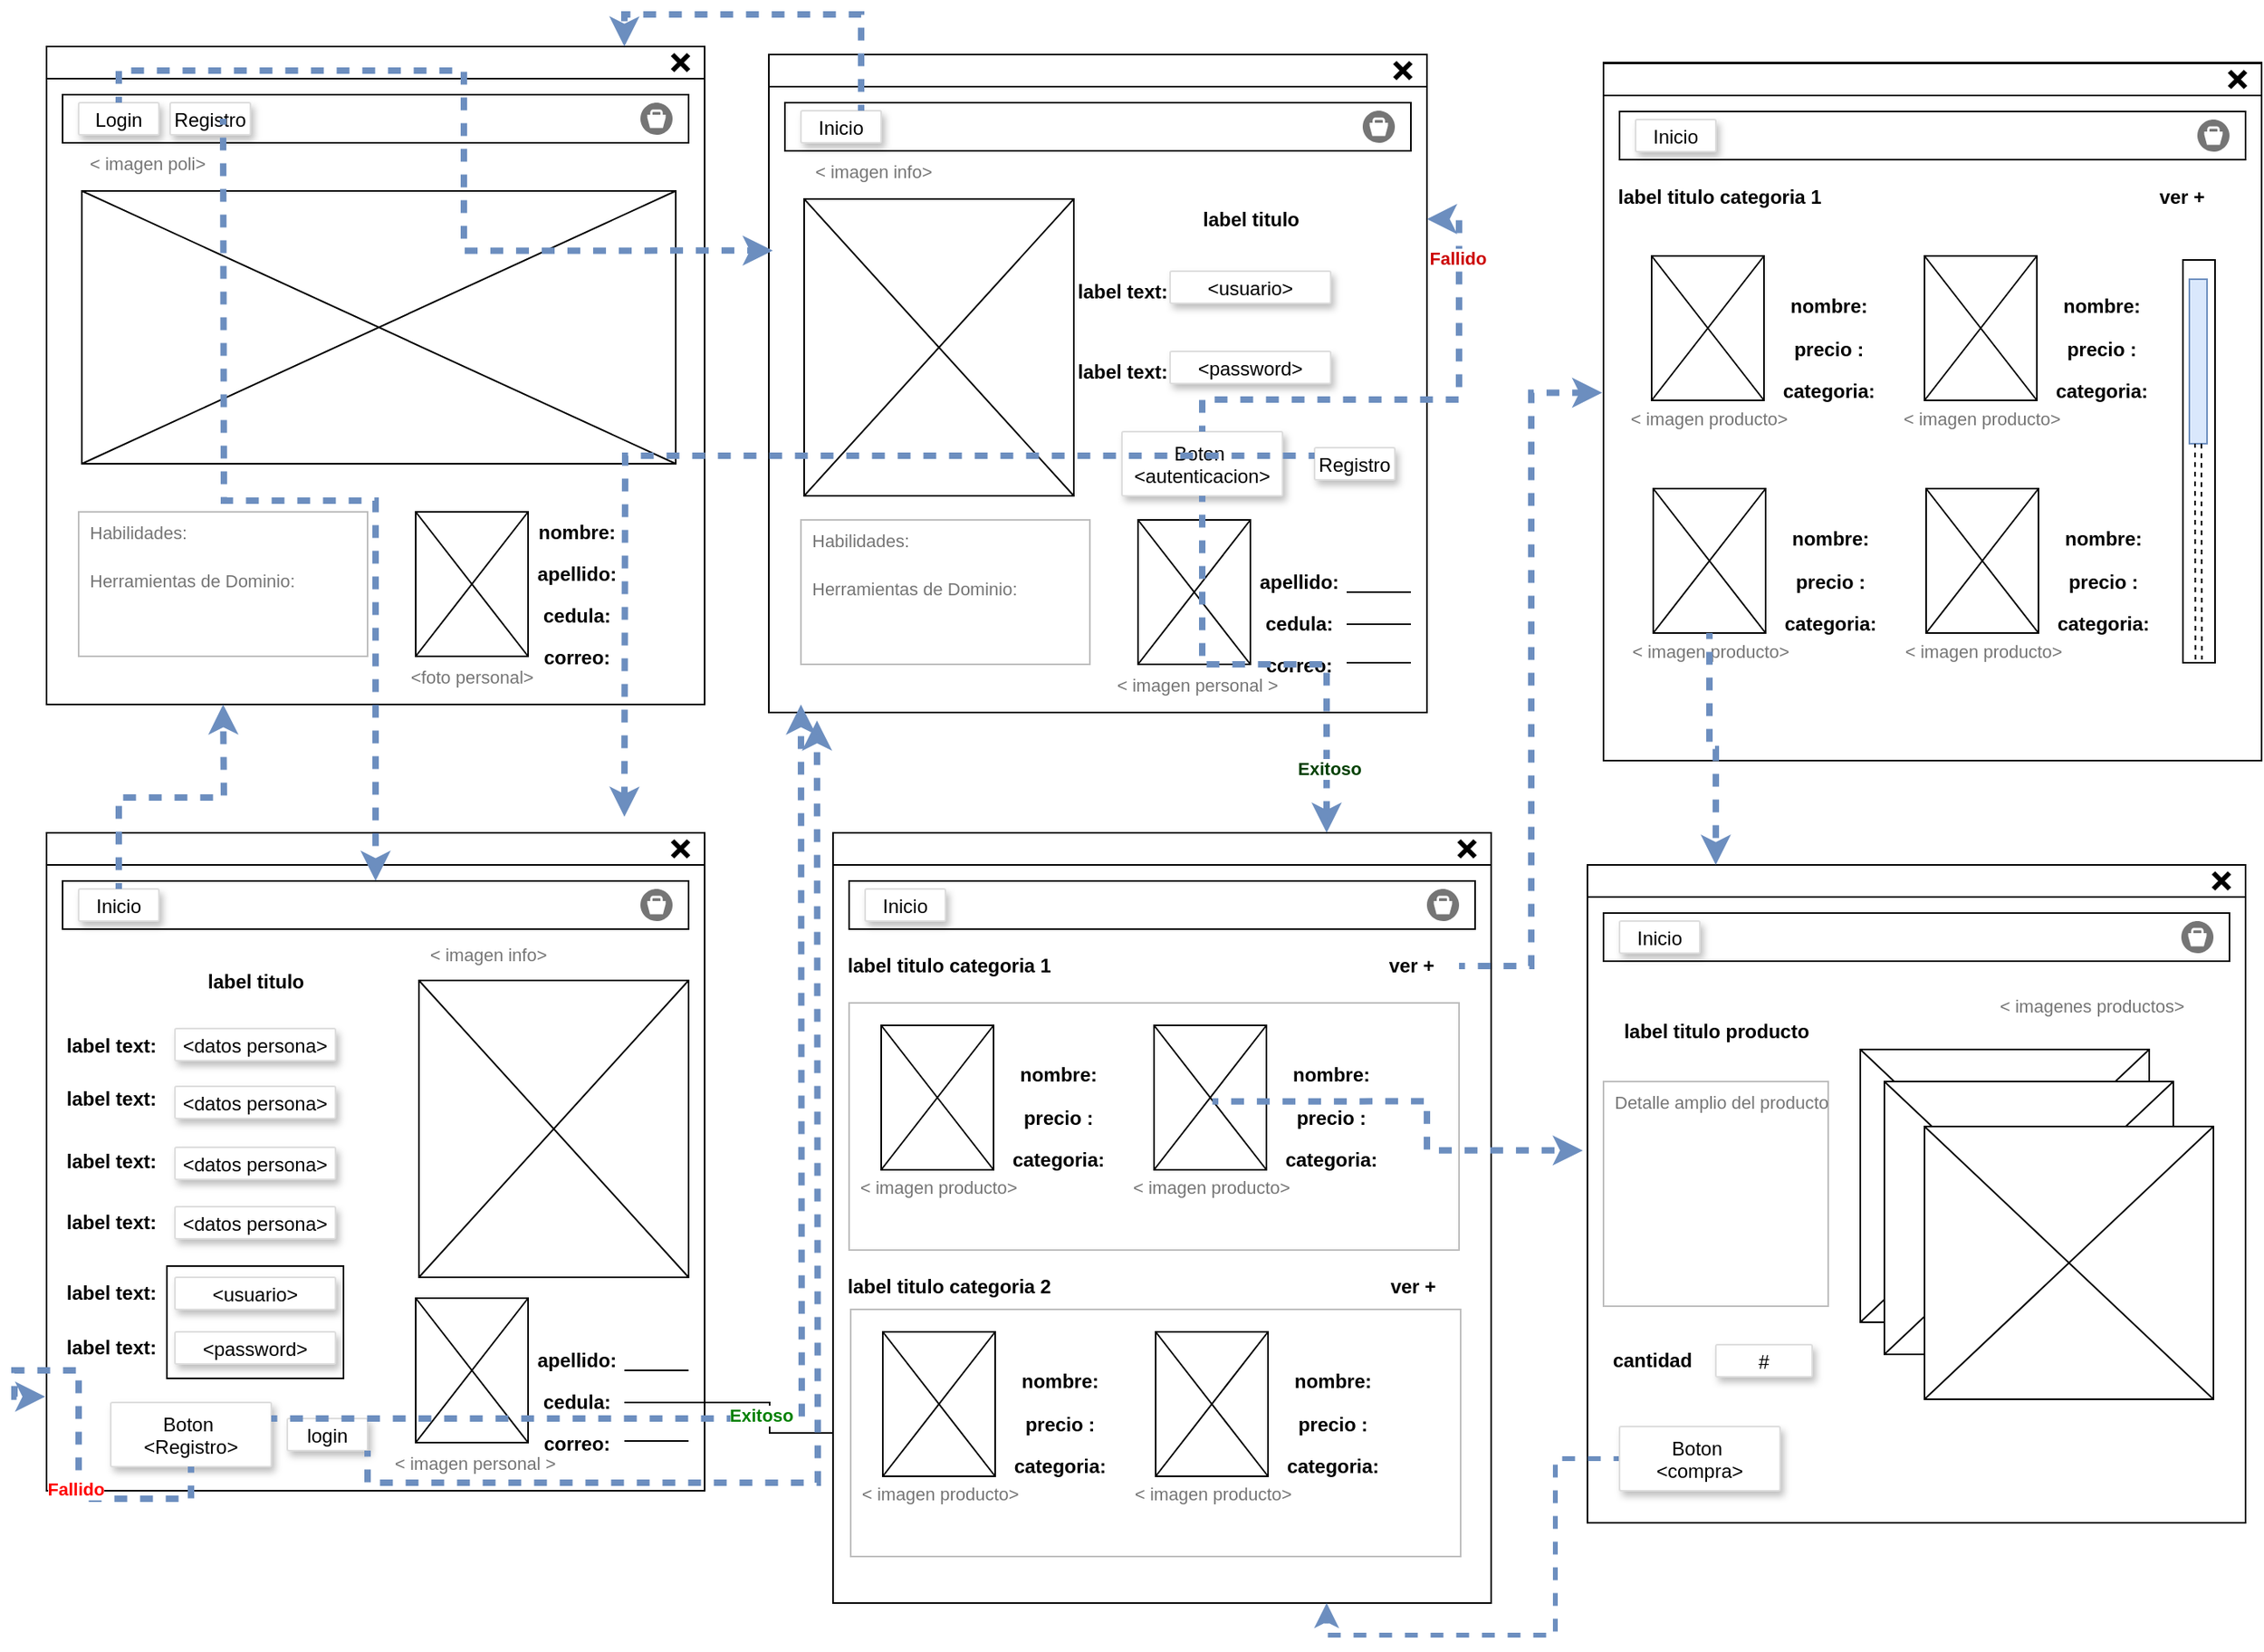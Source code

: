 <mxfile version="22.1.3" type="device">
  <diagram name="Página-1" id="TJFbviiXrcGnwCsaCFRe">
    <mxGraphModel dx="1981" dy="1007" grid="1" gridSize="10" guides="1" tooltips="1" connect="1" arrows="1" fold="1" page="1" pageScale="1" pageWidth="850" pageHeight="1100" math="0" shadow="0">
      <root>
        <mxCell id="0" />
        <mxCell id="1" parent="0" />
        <mxCell id="-ZdZDGJXBGW24hWp8op--57" value="" style="group" parent="1" vertex="1" connectable="0">
          <mxGeometry x="-20" y="90" width="510" height="420" as="geometry" />
        </mxCell>
        <mxCell id="-ZdZDGJXBGW24hWp8op--54" value="&lt;br&gt;" style="html=1;whiteSpace=wrap;" parent="-ZdZDGJXBGW24hWp8op--57" vertex="1">
          <mxGeometry width="410" height="410" as="geometry" />
        </mxCell>
        <mxCell id="-ZdZDGJXBGW24hWp8op--55" value="" style="html=1;whiteSpace=wrap;" parent="-ZdZDGJXBGW24hWp8op--57" vertex="1">
          <mxGeometry width="410" height="20" as="geometry" />
        </mxCell>
        <mxCell id="-ZdZDGJXBGW24hWp8op--56" value="" style="shape=umlDestroy;whiteSpace=wrap;html=1;strokeWidth=3;targetShapes=umlLifeline;" parent="-ZdZDGJXBGW24hWp8op--57" vertex="1">
          <mxGeometry x="390" y="5" width="10" height="10" as="geometry" />
        </mxCell>
        <mxCell id="-ZdZDGJXBGW24hWp8op--68" value="" style="group" parent="-ZdZDGJXBGW24hWp8op--57" vertex="1" connectable="0">
          <mxGeometry x="10" y="30" width="390" height="30" as="geometry" />
        </mxCell>
        <mxCell id="-ZdZDGJXBGW24hWp8op--64" value="" style="html=1;whiteSpace=wrap;" parent="-ZdZDGJXBGW24hWp8op--68" vertex="1">
          <mxGeometry width="390" height="30" as="geometry" />
        </mxCell>
        <mxCell id="-ZdZDGJXBGW24hWp8op--65" value="Login" style="strokeColor=#dddddd;shadow=1;strokeWidth=1;rounded=1;absoluteArcSize=1;arcSize=2;" parent="-ZdZDGJXBGW24hWp8op--68" vertex="1">
          <mxGeometry x="10" y="5" width="50" height="20" as="geometry" />
        </mxCell>
        <mxCell id="-ZdZDGJXBGW24hWp8op--66" value="" style="sketch=0;dashed=0;connectable=0;html=1;fillColor=#757575;strokeColor=none;shape=mxgraph.gcp2.bucket;part=1;labelPosition=right;verticalLabelPosition=middle;align=left;verticalAlign=middle;spacingLeft=5;fontSize=12;" parent="-ZdZDGJXBGW24hWp8op--68" vertex="1">
          <mxGeometry x="360" y="5" width="20" height="20" as="geometry" />
        </mxCell>
        <mxCell id="-ZdZDGJXBGW24hWp8op--67" value="Registro" style="strokeColor=#dddddd;shadow=1;strokeWidth=1;rounded=1;absoluteArcSize=1;arcSize=2;" parent="-ZdZDGJXBGW24hWp8op--68" vertex="1">
          <mxGeometry x="67" y="5" width="50" height="20" as="geometry" />
        </mxCell>
        <mxCell id="-ZdZDGJXBGW24hWp8op--77" value="" style="group" parent="-ZdZDGJXBGW24hWp8op--57" vertex="1" connectable="0">
          <mxGeometry x="230" y="290" width="70" height="90" as="geometry" />
        </mxCell>
        <mxCell id="-ZdZDGJXBGW24hWp8op--78" value="" style="html=1;whiteSpace=wrap;" parent="-ZdZDGJXBGW24hWp8op--77" vertex="1">
          <mxGeometry width="70" height="90" as="geometry" />
        </mxCell>
        <mxCell id="-ZdZDGJXBGW24hWp8op--79" value="" style="shape=umlDestroy;whiteSpace=wrap;html=1;strokeWidth=1;targetShapes=umlLifeline;" parent="-ZdZDGJXBGW24hWp8op--77" vertex="1">
          <mxGeometry width="70" height="90" as="geometry" />
        </mxCell>
        <mxCell id="-ZdZDGJXBGW24hWp8op--80" value="nombre:" style="text;align=center;fontStyle=1;verticalAlign=middle;spacingLeft=3;spacingRight=3;strokeColor=none;rotatable=0;points=[[0,0.5],[1,0.5]];portConstraint=eastwest;html=1;" parent="-ZdZDGJXBGW24hWp8op--57" vertex="1">
          <mxGeometry x="290" y="290" width="80" height="26" as="geometry" />
        </mxCell>
        <mxCell id="-ZdZDGJXBGW24hWp8op--81" value="apellido:" style="text;align=center;fontStyle=1;verticalAlign=middle;spacingLeft=3;spacingRight=3;strokeColor=none;rotatable=0;points=[[0,0.5],[1,0.5]];portConstraint=eastwest;html=1;" parent="-ZdZDGJXBGW24hWp8op--57" vertex="1">
          <mxGeometry x="290" y="316" width="80" height="26" as="geometry" />
        </mxCell>
        <mxCell id="-ZdZDGJXBGW24hWp8op--82" value="cedula:" style="text;align=center;fontStyle=1;verticalAlign=middle;spacingLeft=3;spacingRight=3;strokeColor=none;rotatable=0;points=[[0,0.5],[1,0.5]];portConstraint=eastwest;html=1;" parent="-ZdZDGJXBGW24hWp8op--57" vertex="1">
          <mxGeometry x="290" y="342" width="80" height="26" as="geometry" />
        </mxCell>
        <mxCell id="-ZdZDGJXBGW24hWp8op--83" value="correo:" style="text;align=center;fontStyle=1;verticalAlign=middle;spacingLeft=3;spacingRight=3;strokeColor=none;rotatable=0;points=[[0,0.5],[1,0.5]];portConstraint=eastwest;html=1;" parent="-ZdZDGJXBGW24hWp8op--57" vertex="1">
          <mxGeometry x="290" y="368" width="80" height="26" as="geometry" />
        </mxCell>
        <mxCell id="-ZdZDGJXBGW24hWp8op--85" value="" style="line;strokeWidth=1;fillColor=none;align=left;verticalAlign=middle;spacingTop=-1;spacingLeft=3;spacingRight=3;rotatable=0;labelPosition=right;points=[];portConstraint=eastwest;strokeColor=inherit;" parent="-ZdZDGJXBGW24hWp8op--57" vertex="1">
          <mxGeometry x="360" y="299" width="40" height="8" as="geometry" />
        </mxCell>
        <mxCell id="-ZdZDGJXBGW24hWp8op--86" value="" style="line;strokeWidth=1;fillColor=none;align=left;verticalAlign=middle;spacingTop=-1;spacingLeft=3;spacingRight=3;rotatable=0;labelPosition=right;points=[];portConstraint=eastwest;strokeColor=inherit;" parent="-ZdZDGJXBGW24hWp8op--57" vertex="1">
          <mxGeometry x="360" y="331" width="40" height="8" as="geometry" />
        </mxCell>
        <mxCell id="-ZdZDGJXBGW24hWp8op--87" value="" style="line;strokeWidth=1;fillColor=none;align=left;verticalAlign=middle;spacingTop=-1;spacingLeft=3;spacingRight=3;rotatable=0;labelPosition=right;points=[];portConstraint=eastwest;strokeColor=inherit;" parent="-ZdZDGJXBGW24hWp8op--57" vertex="1">
          <mxGeometry x="360" y="308" width="40" height="8" as="geometry" />
        </mxCell>
        <mxCell id="-ZdZDGJXBGW24hWp8op--95" value="&amp;lt;foto personal&amp;gt;" style="strokeColor=none;fillColor=none;fontColor=#757575;align=left;html=1;fontStyle=0;spacingLeft=5;fontSize=11;verticalAlign=top;whiteSpace=wrap;spacingRight=5;" parent="-ZdZDGJXBGW24hWp8op--57" vertex="1">
          <mxGeometry x="220" y="380" width="90" height="30" as="geometry" />
        </mxCell>
        <mxCell id="-ZdZDGJXBGW24hWp8op--153" value="" style="line;strokeWidth=1;fillColor=none;align=left;verticalAlign=middle;spacingTop=-1;spacingLeft=3;spacingRight=3;rotatable=0;labelPosition=right;points=[];portConstraint=eastwest;strokeColor=inherit;" parent="-ZdZDGJXBGW24hWp8op--57" vertex="1">
          <mxGeometry x="360" y="307" width="40" height="8" as="geometry" />
        </mxCell>
        <mxCell id="-ZdZDGJXBGW24hWp8op--156" value="&amp;lt; imagen poli&amp;gt;" style="strokeColor=none;fillColor=none;fontColor=#757575;align=left;html=1;fontStyle=0;spacingLeft=5;fontSize=11;verticalAlign=top;whiteSpace=wrap;spacingRight=5;" parent="-ZdZDGJXBGW24hWp8op--57" vertex="1">
          <mxGeometry x="20" y="60" width="100" height="30" as="geometry" />
        </mxCell>
        <mxCell id="-ZdZDGJXBGW24hWp8op--76" value="" style="group" parent="1" vertex="1" connectable="0">
          <mxGeometry x="2" y="180" width="370" height="170" as="geometry" />
        </mxCell>
        <mxCell id="-ZdZDGJXBGW24hWp8op--69" value="" style="html=1;whiteSpace=wrap;" parent="-ZdZDGJXBGW24hWp8op--76" vertex="1">
          <mxGeometry width="370" height="170" as="geometry" />
        </mxCell>
        <mxCell id="-ZdZDGJXBGW24hWp8op--75" value="" style="shape=umlDestroy;whiteSpace=wrap;html=1;strokeWidth=1;targetShapes=umlLifeline;" parent="-ZdZDGJXBGW24hWp8op--76" vertex="1">
          <mxGeometry width="370" height="170" as="geometry" />
        </mxCell>
        <mxCell id="-ZdZDGJXBGW24hWp8op--88" value="" style="strokeColor=#BDBDBD;strokeWidth=1;shadow=0;gradientColor=none;" parent="1" vertex="1">
          <mxGeometry y="380" width="180" height="90" as="geometry" />
        </mxCell>
        <mxCell id="-ZdZDGJXBGW24hWp8op--89" value="Habilidades:" style="strokeColor=none;fillColor=none;fontColor=#757575;align=left;html=1;fontStyle=0;spacingLeft=5;fontSize=11;verticalAlign=top;whiteSpace=wrap;spacingRight=5;" parent="-ZdZDGJXBGW24hWp8op--88" vertex="1">
          <mxGeometry width="200" height="30" relative="1" as="geometry" />
        </mxCell>
        <mxCell id="-ZdZDGJXBGW24hWp8op--90" value="Herramientas de Dominio:" style="strokeColor=none;fillColor=none;fontColor=#757575;align=left;html=1;fontStyle=0;spacingLeft=5;fontSize=11;verticalAlign=top;whiteSpace=wrap;spacingRight=5;" parent="-ZdZDGJXBGW24hWp8op--88" vertex="1">
          <mxGeometry width="150" height="30" relative="1" as="geometry">
            <mxPoint y="30" as="offset" />
          </mxGeometry>
        </mxCell>
        <mxCell id="-ZdZDGJXBGW24hWp8op--121" value="&lt;br&gt;" style="html=1;whiteSpace=wrap;" parent="1" vertex="1">
          <mxGeometry x="430" y="95" width="410" height="410" as="geometry" />
        </mxCell>
        <mxCell id="-ZdZDGJXBGW24hWp8op--122" value="" style="html=1;whiteSpace=wrap;" parent="1" vertex="1">
          <mxGeometry x="430" y="95" width="410" height="20" as="geometry" />
        </mxCell>
        <mxCell id="-ZdZDGJXBGW24hWp8op--123" value="" style="shape=umlDestroy;whiteSpace=wrap;html=1;strokeWidth=3;targetShapes=umlLifeline;" parent="1" vertex="1">
          <mxGeometry x="820" y="100" width="10" height="10" as="geometry" />
        </mxCell>
        <mxCell id="-ZdZDGJXBGW24hWp8op--124" value="" style="group" parent="1" vertex="1" connectable="0">
          <mxGeometry x="440" y="125" width="390" height="30" as="geometry" />
        </mxCell>
        <mxCell id="-ZdZDGJXBGW24hWp8op--125" value="" style="html=1;whiteSpace=wrap;" parent="-ZdZDGJXBGW24hWp8op--124" vertex="1">
          <mxGeometry width="390" height="30" as="geometry" />
        </mxCell>
        <mxCell id="-ZdZDGJXBGW24hWp8op--126" value="Inicio" style="strokeColor=#dddddd;shadow=1;strokeWidth=1;rounded=1;absoluteArcSize=1;arcSize=2;" parent="-ZdZDGJXBGW24hWp8op--124" vertex="1">
          <mxGeometry x="10" y="5" width="50" height="20" as="geometry" />
        </mxCell>
        <mxCell id="-ZdZDGJXBGW24hWp8op--127" value="" style="sketch=0;dashed=0;connectable=0;html=1;fillColor=#757575;strokeColor=none;shape=mxgraph.gcp2.bucket;part=1;labelPosition=right;verticalLabelPosition=middle;align=left;verticalAlign=middle;spacingLeft=5;fontSize=12;" parent="-ZdZDGJXBGW24hWp8op--124" vertex="1">
          <mxGeometry x="360" y="5" width="20" height="20" as="geometry" />
        </mxCell>
        <mxCell id="-ZdZDGJXBGW24hWp8op--129" value="" style="group" parent="1" vertex="1" connectable="0">
          <mxGeometry x="660" y="385" width="70" height="90" as="geometry" />
        </mxCell>
        <mxCell id="-ZdZDGJXBGW24hWp8op--130" value="" style="html=1;whiteSpace=wrap;" parent="-ZdZDGJXBGW24hWp8op--129" vertex="1">
          <mxGeometry width="70" height="90" as="geometry" />
        </mxCell>
        <mxCell id="-ZdZDGJXBGW24hWp8op--131" value="" style="shape=umlDestroy;whiteSpace=wrap;html=1;strokeWidth=1;targetShapes=umlLifeline;" parent="-ZdZDGJXBGW24hWp8op--129" vertex="1">
          <mxGeometry width="70" height="90" as="geometry" />
        </mxCell>
        <mxCell id="-ZdZDGJXBGW24hWp8op--133" value="apellido:" style="text;align=center;fontStyle=1;verticalAlign=middle;spacingLeft=3;spacingRight=3;strokeColor=none;rotatable=0;points=[[0,0.5],[1,0.5]];portConstraint=eastwest;html=1;" parent="1" vertex="1">
          <mxGeometry x="720" y="411" width="80" height="26" as="geometry" />
        </mxCell>
        <mxCell id="-ZdZDGJXBGW24hWp8op--134" value="cedula:" style="text;align=center;fontStyle=1;verticalAlign=middle;spacingLeft=3;spacingRight=3;strokeColor=none;rotatable=0;points=[[0,0.5],[1,0.5]];portConstraint=eastwest;html=1;" parent="1" vertex="1">
          <mxGeometry x="720" y="437" width="80" height="26" as="geometry" />
        </mxCell>
        <mxCell id="-ZdZDGJXBGW24hWp8op--135" value="correo:" style="text;align=center;fontStyle=1;verticalAlign=middle;spacingLeft=3;spacingRight=3;strokeColor=none;rotatable=0;points=[[0,0.5],[1,0.5]];portConstraint=eastwest;html=1;" parent="1" vertex="1">
          <mxGeometry x="720" y="463" width="80" height="26" as="geometry" />
        </mxCell>
        <mxCell id="-ZdZDGJXBGW24hWp8op--136" value="" style="line;strokeWidth=1;fillColor=none;align=left;verticalAlign=middle;spacingTop=-1;spacingLeft=3;spacingRight=3;rotatable=0;labelPosition=right;points=[];portConstraint=eastwest;strokeColor=inherit;" parent="1" vertex="1">
          <mxGeometry x="790" y="426" width="40" height="8" as="geometry" />
        </mxCell>
        <mxCell id="-ZdZDGJXBGW24hWp8op--137" value="" style="line;strokeWidth=1;fillColor=none;align=left;verticalAlign=middle;spacingTop=-1;spacingLeft=3;spacingRight=3;rotatable=0;labelPosition=right;points=[];portConstraint=eastwest;strokeColor=inherit;" parent="1" vertex="1">
          <mxGeometry x="790" y="446" width="40" height="8" as="geometry" />
        </mxCell>
        <mxCell id="-ZdZDGJXBGW24hWp8op--138" value="" style="line;strokeWidth=1;fillColor=none;align=left;verticalAlign=middle;spacingTop=-1;spacingLeft=3;spacingRight=3;rotatable=0;labelPosition=right;points=[];portConstraint=eastwest;strokeColor=inherit;" parent="1" vertex="1">
          <mxGeometry x="790" y="470" width="40" height="8" as="geometry" />
        </mxCell>
        <mxCell id="-ZdZDGJXBGW24hWp8op--139" value="&amp;lt; imagen personal &amp;gt;" style="strokeColor=none;fillColor=none;fontColor=#757575;align=left;html=1;fontStyle=0;spacingLeft=5;fontSize=11;verticalAlign=top;whiteSpace=wrap;spacingRight=5;" parent="1" vertex="1">
          <mxGeometry x="640" y="475" width="130" height="30" as="geometry" />
        </mxCell>
        <mxCell id="-ZdZDGJXBGW24hWp8op--140" value="" style="group" parent="1" vertex="1" connectable="0">
          <mxGeometry x="452" y="185" width="168" height="185" as="geometry" />
        </mxCell>
        <mxCell id="-ZdZDGJXBGW24hWp8op--141" value="" style="html=1;whiteSpace=wrap;" parent="-ZdZDGJXBGW24hWp8op--140" vertex="1">
          <mxGeometry width="168" height="185.0" as="geometry" />
        </mxCell>
        <mxCell id="-ZdZDGJXBGW24hWp8op--142" value="" style="shape=umlDestroy;whiteSpace=wrap;html=1;strokeWidth=1;targetShapes=umlLifeline;" parent="-ZdZDGJXBGW24hWp8op--140" vertex="1">
          <mxGeometry width="168" height="185.0" as="geometry" />
        </mxCell>
        <mxCell id="-ZdZDGJXBGW24hWp8op--143" value="" style="strokeColor=#BDBDBD;strokeWidth=1;shadow=0;gradientColor=none;" parent="1" vertex="1">
          <mxGeometry x="450" y="385" width="180" height="90" as="geometry" />
        </mxCell>
        <mxCell id="-ZdZDGJXBGW24hWp8op--144" value="Habilidades:" style="strokeColor=none;fillColor=none;fontColor=#757575;align=left;html=1;fontStyle=0;spacingLeft=5;fontSize=11;verticalAlign=top;whiteSpace=wrap;spacingRight=5;" parent="-ZdZDGJXBGW24hWp8op--143" vertex="1">
          <mxGeometry width="200" height="30" relative="1" as="geometry" />
        </mxCell>
        <mxCell id="-ZdZDGJXBGW24hWp8op--145" value="Herramientas de Dominio:" style="strokeColor=none;fillColor=none;fontColor=#757575;align=left;html=1;fontStyle=0;spacingLeft=5;fontSize=11;verticalAlign=top;whiteSpace=wrap;spacingRight=5;" parent="-ZdZDGJXBGW24hWp8op--143" vertex="1">
          <mxGeometry width="150" height="30" relative="1" as="geometry">
            <mxPoint y="30" as="offset" />
          </mxGeometry>
        </mxCell>
        <mxCell id="-ZdZDGJXBGW24hWp8op--146" value="Boton &#xa;&lt;autenticacion&gt;" style="strokeColor=#dddddd;shadow=1;strokeWidth=1;rounded=1;absoluteArcSize=1;arcSize=2;" parent="1" vertex="1">
          <mxGeometry x="650" y="330" width="100" height="40" as="geometry" />
        </mxCell>
        <mxCell id="-ZdZDGJXBGW24hWp8op--148" value="&lt;password&gt;" style="strokeColor=#dddddd;shadow=1;strokeWidth=1;rounded=1;absoluteArcSize=1;arcSize=2;" parent="1" vertex="1">
          <mxGeometry x="680" y="280" width="100" height="20" as="geometry" />
        </mxCell>
        <mxCell id="-ZdZDGJXBGW24hWp8op--149" value="&lt;usuario&gt;" style="strokeColor=#dddddd;shadow=1;strokeWidth=1;rounded=1;absoluteArcSize=1;arcSize=2;" parent="1" vertex="1">
          <mxGeometry x="680" y="230" width="100" height="20" as="geometry" />
        </mxCell>
        <mxCell id="-ZdZDGJXBGW24hWp8op--151" value="label text:" style="text;align=center;fontStyle=1;verticalAlign=middle;spacingLeft=3;spacingRight=3;strokeColor=none;rotatable=0;points=[[0,0.5],[1,0.5]];portConstraint=eastwest;html=1;" parent="1" vertex="1">
          <mxGeometry x="620" y="230" width="60" height="26" as="geometry" />
        </mxCell>
        <mxCell id="-ZdZDGJXBGW24hWp8op--152" value="label titulo" style="text;align=center;fontStyle=1;verticalAlign=middle;spacingLeft=3;spacingRight=3;strokeColor=none;rotatable=0;points=[[0,0.5],[1,0.5]];portConstraint=eastwest;html=1;" parent="1" vertex="1">
          <mxGeometry x="700" y="185" width="60" height="26" as="geometry" />
        </mxCell>
        <mxCell id="-ZdZDGJXBGW24hWp8op--128" value="Registro" style="strokeColor=#dddddd;shadow=1;strokeWidth=1;rounded=1;absoluteArcSize=1;arcSize=2;" parent="1" vertex="1">
          <mxGeometry x="770" y="340" width="50" height="20" as="geometry" />
        </mxCell>
        <mxCell id="-ZdZDGJXBGW24hWp8op--155" value="&amp;lt; imagen info&amp;gt;" style="strokeColor=none;fillColor=none;fontColor=#757575;align=left;html=1;fontStyle=0;spacingLeft=5;fontSize=11;verticalAlign=top;whiteSpace=wrap;spacingRight=5;" parent="1" vertex="1">
          <mxGeometry x="452" y="155" width="100" height="30" as="geometry" />
        </mxCell>
        <mxCell id="-ZdZDGJXBGW24hWp8op--157" value="&lt;br&gt;" style="html=1;whiteSpace=wrap;" parent="1" vertex="1">
          <mxGeometry x="-20" y="580" width="410" height="410" as="geometry" />
        </mxCell>
        <mxCell id="-ZdZDGJXBGW24hWp8op--158" value="" style="html=1;whiteSpace=wrap;" parent="1" vertex="1">
          <mxGeometry x="-20" y="580" width="410" height="20" as="geometry" />
        </mxCell>
        <mxCell id="-ZdZDGJXBGW24hWp8op--159" value="" style="shape=umlDestroy;whiteSpace=wrap;html=1;strokeWidth=3;targetShapes=umlLifeline;" parent="1" vertex="1">
          <mxGeometry x="370" y="585" width="10" height="10" as="geometry" />
        </mxCell>
        <mxCell id="-ZdZDGJXBGW24hWp8op--160" value="" style="group" parent="1" vertex="1" connectable="0">
          <mxGeometry x="-10" y="610" width="390" height="30" as="geometry" />
        </mxCell>
        <mxCell id="-ZdZDGJXBGW24hWp8op--161" value="" style="html=1;whiteSpace=wrap;" parent="-ZdZDGJXBGW24hWp8op--160" vertex="1">
          <mxGeometry width="390" height="30" as="geometry" />
        </mxCell>
        <mxCell id="-ZdZDGJXBGW24hWp8op--162" value="Inicio" style="strokeColor=#dddddd;shadow=1;strokeWidth=1;rounded=1;absoluteArcSize=1;arcSize=2;" parent="-ZdZDGJXBGW24hWp8op--160" vertex="1">
          <mxGeometry x="10" y="5" width="50" height="20" as="geometry" />
        </mxCell>
        <mxCell id="-ZdZDGJXBGW24hWp8op--163" value="" style="sketch=0;dashed=0;connectable=0;html=1;fillColor=#757575;strokeColor=none;shape=mxgraph.gcp2.bucket;part=1;labelPosition=right;verticalLabelPosition=middle;align=left;verticalAlign=middle;spacingLeft=5;fontSize=12;" parent="-ZdZDGJXBGW24hWp8op--160" vertex="1">
          <mxGeometry x="360" y="5" width="20" height="20" as="geometry" />
        </mxCell>
        <mxCell id="-ZdZDGJXBGW24hWp8op--164" value="" style="group" parent="1" vertex="1" connectable="0">
          <mxGeometry x="210" y="870" width="70" height="90" as="geometry" />
        </mxCell>
        <mxCell id="-ZdZDGJXBGW24hWp8op--165" value="" style="html=1;whiteSpace=wrap;" parent="-ZdZDGJXBGW24hWp8op--164" vertex="1">
          <mxGeometry width="70" height="90" as="geometry" />
        </mxCell>
        <mxCell id="-ZdZDGJXBGW24hWp8op--166" value="" style="shape=umlDestroy;whiteSpace=wrap;html=1;strokeWidth=1;targetShapes=umlLifeline;" parent="-ZdZDGJXBGW24hWp8op--164" vertex="1">
          <mxGeometry width="70" height="90" as="geometry" />
        </mxCell>
        <mxCell id="-ZdZDGJXBGW24hWp8op--167" value="apellido:" style="text;align=center;fontStyle=1;verticalAlign=middle;spacingLeft=3;spacingRight=3;strokeColor=none;rotatable=0;points=[[0,0.5],[1,0.5]];portConstraint=eastwest;html=1;" parent="1" vertex="1">
          <mxGeometry x="270" y="896" width="80" height="26" as="geometry" />
        </mxCell>
        <mxCell id="-ZdZDGJXBGW24hWp8op--168" value="cedula:" style="text;align=center;fontStyle=1;verticalAlign=middle;spacingLeft=3;spacingRight=3;strokeColor=none;rotatable=0;points=[[0,0.5],[1,0.5]];portConstraint=eastwest;html=1;" parent="1" vertex="1">
          <mxGeometry x="270" y="922" width="80" height="26" as="geometry" />
        </mxCell>
        <mxCell id="-ZdZDGJXBGW24hWp8op--169" value="correo:" style="text;align=center;fontStyle=1;verticalAlign=middle;spacingLeft=3;spacingRight=3;strokeColor=none;rotatable=0;points=[[0,0.5],[1,0.5]];portConstraint=eastwest;html=1;" parent="1" vertex="1">
          <mxGeometry x="270" y="948" width="80" height="26" as="geometry" />
        </mxCell>
        <mxCell id="-ZdZDGJXBGW24hWp8op--170" value="" style="line;strokeWidth=1;fillColor=none;align=left;verticalAlign=middle;spacingTop=-1;spacingLeft=3;spacingRight=3;rotatable=0;labelPosition=right;points=[];portConstraint=eastwest;strokeColor=inherit;" parent="1" vertex="1">
          <mxGeometry x="340" y="911" width="40" height="8" as="geometry" />
        </mxCell>
        <mxCell id="NUYDXG2HI5UI9YtdDUI_-6" value="" style="edgeStyle=orthogonalEdgeStyle;rounded=0;orthogonalLoop=1;jettySize=auto;html=1;" edge="1" parent="1" source="-ZdZDGJXBGW24hWp8op--171" target="-ZdZDGJXBGW24hWp8op--261">
          <mxGeometry relative="1" as="geometry" />
        </mxCell>
        <mxCell id="-ZdZDGJXBGW24hWp8op--171" value="" style="line;strokeWidth=1;fillColor=none;align=left;verticalAlign=middle;spacingTop=-1;spacingLeft=3;spacingRight=3;rotatable=0;labelPosition=right;points=[];portConstraint=eastwest;strokeColor=inherit;" parent="1" vertex="1">
          <mxGeometry x="340" y="931" width="40" height="8" as="geometry" />
        </mxCell>
        <mxCell id="-ZdZDGJXBGW24hWp8op--172" value="" style="line;strokeWidth=1;fillColor=none;align=left;verticalAlign=middle;spacingTop=-1;spacingLeft=3;spacingRight=3;rotatable=0;labelPosition=right;points=[];portConstraint=eastwest;strokeColor=inherit;" parent="1" vertex="1">
          <mxGeometry x="340" y="955" width="40" height="8" as="geometry" />
        </mxCell>
        <mxCell id="-ZdZDGJXBGW24hWp8op--173" value="&amp;lt; imagen personal &amp;gt;" style="strokeColor=none;fillColor=none;fontColor=#757575;align=left;html=1;fontStyle=0;spacingLeft=5;fontSize=11;verticalAlign=top;whiteSpace=wrap;spacingRight=5;" parent="1" vertex="1">
          <mxGeometry x="190" y="960" width="130" height="30" as="geometry" />
        </mxCell>
        <mxCell id="-ZdZDGJXBGW24hWp8op--174" value="" style="group" parent="1" vertex="1" connectable="0">
          <mxGeometry x="212" y="672" width="168" height="185" as="geometry" />
        </mxCell>
        <mxCell id="-ZdZDGJXBGW24hWp8op--175" value="" style="html=1;whiteSpace=wrap;" parent="-ZdZDGJXBGW24hWp8op--174" vertex="1">
          <mxGeometry width="168" height="185.0" as="geometry" />
        </mxCell>
        <mxCell id="-ZdZDGJXBGW24hWp8op--176" value="" style="shape=umlDestroy;whiteSpace=wrap;html=1;strokeWidth=1;targetShapes=umlLifeline;" parent="-ZdZDGJXBGW24hWp8op--174" vertex="1">
          <mxGeometry width="168" height="185.0" as="geometry" />
        </mxCell>
        <mxCell id="-ZdZDGJXBGW24hWp8op--180" value="Boton &#xa;&lt;Registro&gt;" style="strokeColor=#dddddd;shadow=1;strokeWidth=1;rounded=1;absoluteArcSize=1;arcSize=2;" parent="1" vertex="1">
          <mxGeometry x="20" y="935" width="100" height="40" as="geometry" />
        </mxCell>
        <mxCell id="-ZdZDGJXBGW24hWp8op--181" value="&lt;datos persona&gt;" style="strokeColor=#dddddd;shadow=1;strokeWidth=1;rounded=1;absoluteArcSize=1;arcSize=2;" parent="1" vertex="1">
          <mxGeometry x="60" y="813" width="100" height="20" as="geometry" />
        </mxCell>
        <mxCell id="-ZdZDGJXBGW24hWp8op--185" value="label titulo" style="text;align=center;fontStyle=1;verticalAlign=middle;spacingLeft=3;spacingRight=3;strokeColor=none;rotatable=0;points=[[0,0.5],[1,0.5]];portConstraint=eastwest;html=1;" parent="1" vertex="1">
          <mxGeometry x="80" y="660" width="60" height="26" as="geometry" />
        </mxCell>
        <mxCell id="-ZdZDGJXBGW24hWp8op--186" value="login" style="strokeColor=#dddddd;shadow=1;strokeWidth=1;rounded=1;absoluteArcSize=1;arcSize=2;" parent="1" vertex="1">
          <mxGeometry x="130" y="945" width="50" height="20" as="geometry" />
        </mxCell>
        <mxCell id="-ZdZDGJXBGW24hWp8op--187" value="&amp;lt; imagen info&amp;gt;" style="strokeColor=none;fillColor=none;fontColor=#757575;align=left;html=1;fontStyle=0;spacingLeft=5;fontSize=11;verticalAlign=top;whiteSpace=wrap;spacingRight=5;" parent="1" vertex="1">
          <mxGeometry x="212" y="643" width="100" height="30" as="geometry" />
        </mxCell>
        <mxCell id="-ZdZDGJXBGW24hWp8op--192" value="label text:" style="text;align=center;fontStyle=1;verticalAlign=middle;spacingLeft=3;spacingRight=3;strokeColor=none;rotatable=0;points=[[0,0.5],[1,0.5]];portConstraint=eastwest;html=1;" parent="1" vertex="1">
          <mxGeometry x="620" y="280" width="60" height="26" as="geometry" />
        </mxCell>
        <mxCell id="-ZdZDGJXBGW24hWp8op--193" value="label text:" style="text;align=center;fontStyle=1;verticalAlign=middle;spacingLeft=3;spacingRight=3;strokeColor=none;rotatable=0;points=[[0,0.5],[1,0.5]];portConstraint=eastwest;html=1;" parent="1" vertex="1">
          <mxGeometry x="-10" y="700" width="60" height="26" as="geometry" />
        </mxCell>
        <mxCell id="-ZdZDGJXBGW24hWp8op--194" value="label text:" style="text;align=center;fontStyle=1;verticalAlign=middle;spacingLeft=3;spacingRight=3;strokeColor=none;rotatable=0;points=[[0,0.5],[1,0.5]];portConstraint=eastwest;html=1;" parent="1" vertex="1">
          <mxGeometry x="-10" y="733" width="60" height="26" as="geometry" />
        </mxCell>
        <mxCell id="-ZdZDGJXBGW24hWp8op--195" value="label text:" style="text;align=center;fontStyle=1;verticalAlign=middle;spacingLeft=3;spacingRight=3;strokeColor=none;rotatable=0;points=[[0,0.5],[1,0.5]];portConstraint=eastwest;html=1;" parent="1" vertex="1">
          <mxGeometry x="-10" y="772" width="60" height="26" as="geometry" />
        </mxCell>
        <mxCell id="-ZdZDGJXBGW24hWp8op--196" value="label text:" style="text;align=center;fontStyle=1;verticalAlign=middle;spacingLeft=3;spacingRight=3;strokeColor=none;rotatable=0;points=[[0,0.5],[1,0.5]];portConstraint=eastwest;html=1;" parent="1" vertex="1">
          <mxGeometry x="-10" y="810" width="60" height="26" as="geometry" />
        </mxCell>
        <mxCell id="-ZdZDGJXBGW24hWp8op--199" value="" style="html=1;whiteSpace=wrap;" parent="1" vertex="1">
          <mxGeometry x="55" y="850" width="110" height="70" as="geometry" />
        </mxCell>
        <mxCell id="-ZdZDGJXBGW24hWp8op--200" value="&lt;password&gt;" style="strokeColor=#dddddd;shadow=1;strokeWidth=1;rounded=1;absoluteArcSize=1;arcSize=2;" parent="1" vertex="1">
          <mxGeometry x="60" y="891" width="100" height="20" as="geometry" />
        </mxCell>
        <mxCell id="-ZdZDGJXBGW24hWp8op--201" value="&lt;usuario&gt;" style="strokeColor=#dddddd;shadow=1;strokeWidth=1;rounded=1;absoluteArcSize=1;arcSize=2;" parent="1" vertex="1">
          <mxGeometry x="60" y="857" width="100" height="20" as="geometry" />
        </mxCell>
        <mxCell id="-ZdZDGJXBGW24hWp8op--202" value="label text:" style="text;align=center;fontStyle=1;verticalAlign=middle;spacingLeft=3;spacingRight=3;strokeColor=none;rotatable=0;points=[[0,0.5],[1,0.5]];portConstraint=eastwest;html=1;" parent="1" vertex="1">
          <mxGeometry x="-10" y="854" width="60" height="26" as="geometry" />
        </mxCell>
        <mxCell id="-ZdZDGJXBGW24hWp8op--203" value="label text:" style="text;align=center;fontStyle=1;verticalAlign=middle;spacingLeft=3;spacingRight=3;strokeColor=none;rotatable=0;points=[[0,0.5],[1,0.5]];portConstraint=eastwest;html=1;" parent="1" vertex="1">
          <mxGeometry x="-10" y="888" width="60" height="26" as="geometry" />
        </mxCell>
        <mxCell id="-ZdZDGJXBGW24hWp8op--204" value="&lt;datos persona&gt;" style="strokeColor=#dddddd;shadow=1;strokeWidth=1;rounded=1;absoluteArcSize=1;arcSize=2;" parent="1" vertex="1">
          <mxGeometry x="60" y="776" width="100" height="20" as="geometry" />
        </mxCell>
        <mxCell id="-ZdZDGJXBGW24hWp8op--205" value="&lt;datos persona&gt;" style="strokeColor=#dddddd;shadow=1;strokeWidth=1;rounded=1;absoluteArcSize=1;arcSize=2;" parent="1" vertex="1">
          <mxGeometry x="60" y="738" width="100" height="20" as="geometry" />
        </mxCell>
        <mxCell id="-ZdZDGJXBGW24hWp8op--206" value="&lt;datos persona&gt;" style="strokeColor=#dddddd;shadow=1;strokeWidth=1;rounded=1;absoluteArcSize=1;arcSize=2;" parent="1" vertex="1">
          <mxGeometry x="60" y="702" width="100" height="20" as="geometry" />
        </mxCell>
        <mxCell id="-ZdZDGJXBGW24hWp8op--207" value="&lt;br&gt;" style="html=1;whiteSpace=wrap;" parent="1" vertex="1">
          <mxGeometry x="470" y="580" width="410" height="480" as="geometry" />
        </mxCell>
        <mxCell id="-ZdZDGJXBGW24hWp8op--208" value="" style="html=1;whiteSpace=wrap;" parent="1" vertex="1">
          <mxGeometry x="470" y="580" width="410" height="20" as="geometry" />
        </mxCell>
        <mxCell id="-ZdZDGJXBGW24hWp8op--209" value="" style="shape=umlDestroy;whiteSpace=wrap;html=1;strokeWidth=3;targetShapes=umlLifeline;" parent="1" vertex="1">
          <mxGeometry x="860" y="585" width="10" height="10" as="geometry" />
        </mxCell>
        <mxCell id="-ZdZDGJXBGW24hWp8op--210" value="" style="group" parent="1" vertex="1" connectable="0">
          <mxGeometry x="480" y="610" width="390" height="30" as="geometry" />
        </mxCell>
        <mxCell id="-ZdZDGJXBGW24hWp8op--211" value="" style="html=1;whiteSpace=wrap;" parent="-ZdZDGJXBGW24hWp8op--210" vertex="1">
          <mxGeometry width="390" height="30" as="geometry" />
        </mxCell>
        <mxCell id="-ZdZDGJXBGW24hWp8op--212" value="Inicio" style="strokeColor=#dddddd;shadow=1;strokeWidth=1;rounded=1;absoluteArcSize=1;arcSize=2;" parent="-ZdZDGJXBGW24hWp8op--210" vertex="1">
          <mxGeometry x="10" y="5" width="50" height="20" as="geometry" />
        </mxCell>
        <mxCell id="-ZdZDGJXBGW24hWp8op--213" value="" style="sketch=0;dashed=0;connectable=0;html=1;fillColor=#757575;strokeColor=none;shape=mxgraph.gcp2.bucket;part=1;labelPosition=right;verticalLabelPosition=middle;align=left;verticalAlign=middle;spacingLeft=5;fontSize=12;" parent="-ZdZDGJXBGW24hWp8op--210" vertex="1">
          <mxGeometry x="360" y="5" width="20" height="20" as="geometry" />
        </mxCell>
        <mxCell id="-ZdZDGJXBGW24hWp8op--229" value="label titulo categoria 1" style="text;align=center;fontStyle=1;verticalAlign=middle;spacingLeft=3;spacingRight=3;strokeColor=none;rotatable=0;points=[[0,0.5],[1,0.5]];portConstraint=eastwest;html=1;" parent="1" vertex="1">
          <mxGeometry x="512" y="650" width="60" height="26" as="geometry" />
        </mxCell>
        <mxCell id="-ZdZDGJXBGW24hWp8op--245" value="" style="strokeColor=#BDBDBD;strokeWidth=1;shadow=0;gradientColor=none;" parent="1" vertex="1">
          <mxGeometry x="480" y="686" width="380" height="154" as="geometry" />
        </mxCell>
        <mxCell id="-ZdZDGJXBGW24hWp8op--248" value="label titulo categoria 2" style="text;align=center;fontStyle=1;verticalAlign=middle;spacingLeft=3;spacingRight=3;strokeColor=none;rotatable=0;points=[[0,0.5],[1,0.5]];portConstraint=eastwest;html=1;" parent="1" vertex="1">
          <mxGeometry x="512" y="850" width="60" height="26" as="geometry" />
        </mxCell>
        <mxCell id="-ZdZDGJXBGW24hWp8op--244" value="" style="group" parent="1" vertex="1" connectable="0">
          <mxGeometry x="480" y="700" width="200" height="118" as="geometry" />
        </mxCell>
        <mxCell id="-ZdZDGJXBGW24hWp8op--214" value="" style="group" parent="-ZdZDGJXBGW24hWp8op--244" vertex="1" connectable="0">
          <mxGeometry x="20" width="70" height="90" as="geometry" />
        </mxCell>
        <mxCell id="-ZdZDGJXBGW24hWp8op--215" value="" style="html=1;whiteSpace=wrap;" parent="-ZdZDGJXBGW24hWp8op--214" vertex="1">
          <mxGeometry width="70" height="90" as="geometry" />
        </mxCell>
        <mxCell id="-ZdZDGJXBGW24hWp8op--216" value="" style="shape=umlDestroy;whiteSpace=wrap;html=1;strokeWidth=1;targetShapes=umlLifeline;" parent="-ZdZDGJXBGW24hWp8op--214" vertex="1">
          <mxGeometry width="70" height="90" as="geometry" />
        </mxCell>
        <mxCell id="-ZdZDGJXBGW24hWp8op--217" value="nombre:" style="text;align=center;fontStyle=1;verticalAlign=middle;spacingLeft=3;spacingRight=3;strokeColor=none;rotatable=0;points=[[0,0.5],[1,0.5]];portConstraint=eastwest;html=1;" parent="-ZdZDGJXBGW24hWp8op--244" vertex="1">
          <mxGeometry x="90" y="19" width="80" height="24" as="geometry" />
        </mxCell>
        <mxCell id="-ZdZDGJXBGW24hWp8op--218" value="precio :" style="text;align=center;fontStyle=1;verticalAlign=middle;spacingLeft=3;spacingRight=3;strokeColor=none;rotatable=0;points=[[0,0.5],[1,0.5]];portConstraint=eastwest;html=1;" parent="-ZdZDGJXBGW24hWp8op--244" vertex="1">
          <mxGeometry x="90" y="45" width="80" height="26" as="geometry" />
        </mxCell>
        <mxCell id="-ZdZDGJXBGW24hWp8op--219" value="categoria:" style="text;align=center;fontStyle=1;verticalAlign=middle;spacingLeft=3;spacingRight=3;strokeColor=none;rotatable=0;points=[[0,0.5],[1,0.5]];portConstraint=eastwest;html=1;" parent="-ZdZDGJXBGW24hWp8op--244" vertex="1">
          <mxGeometry x="90" y="71" width="80" height="26" as="geometry" />
        </mxCell>
        <mxCell id="-ZdZDGJXBGW24hWp8op--220" value="" style="line;strokeWidth=1;fillColor=none;align=left;verticalAlign=middle;spacingTop=-1;spacingLeft=3;spacingRight=3;rotatable=0;labelPosition=right;points=[];portConstraint=eastwest;strokeColor=inherit;" parent="-ZdZDGJXBGW24hWp8op--244" vertex="1">
          <mxGeometry x="160" y="34" width="40" height="8" as="geometry" />
        </mxCell>
        <mxCell id="-ZdZDGJXBGW24hWp8op--221" value="" style="line;strokeWidth=1;fillColor=none;align=left;verticalAlign=middle;spacingTop=-1;spacingLeft=3;spacingRight=3;rotatable=0;labelPosition=right;points=[];portConstraint=eastwest;strokeColor=inherit;" parent="-ZdZDGJXBGW24hWp8op--244" vertex="1">
          <mxGeometry x="160" y="54" width="40" height="8" as="geometry" />
        </mxCell>
        <mxCell id="-ZdZDGJXBGW24hWp8op--222" value="" style="line;strokeWidth=1;fillColor=none;align=left;verticalAlign=middle;spacingTop=-1;spacingLeft=3;spacingRight=3;rotatable=0;labelPosition=right;points=[];portConstraint=eastwest;strokeColor=inherit;" parent="-ZdZDGJXBGW24hWp8op--244" vertex="1">
          <mxGeometry x="160" y="78" width="40" height="8" as="geometry" />
        </mxCell>
        <mxCell id="-ZdZDGJXBGW24hWp8op--223" value="&amp;lt; imagen producto&amp;gt;" style="strokeColor=none;fillColor=none;fontColor=#757575;align=left;html=1;fontStyle=0;spacingLeft=5;fontSize=11;verticalAlign=top;whiteSpace=wrap;spacingRight=5;" parent="-ZdZDGJXBGW24hWp8op--244" vertex="1">
          <mxGeometry y="88" width="130" height="30" as="geometry" />
        </mxCell>
        <mxCell id="-ZdZDGJXBGW24hWp8op--250" value="" style="group" parent="1" vertex="1" connectable="0">
          <mxGeometry x="650" y="700" width="200" height="118" as="geometry" />
        </mxCell>
        <mxCell id="-ZdZDGJXBGW24hWp8op--251" value="" style="group" parent="-ZdZDGJXBGW24hWp8op--250" vertex="1" connectable="0">
          <mxGeometry x="20" width="70" height="90" as="geometry" />
        </mxCell>
        <mxCell id="-ZdZDGJXBGW24hWp8op--252" value="" style="html=1;whiteSpace=wrap;" parent="-ZdZDGJXBGW24hWp8op--251" vertex="1">
          <mxGeometry width="70" height="90" as="geometry" />
        </mxCell>
        <mxCell id="-ZdZDGJXBGW24hWp8op--253" value="" style="shape=umlDestroy;whiteSpace=wrap;html=1;strokeWidth=1;targetShapes=umlLifeline;" parent="-ZdZDGJXBGW24hWp8op--251" vertex="1">
          <mxGeometry width="70" height="90" as="geometry" />
        </mxCell>
        <mxCell id="-ZdZDGJXBGW24hWp8op--254" value="nombre:" style="text;align=center;fontStyle=1;verticalAlign=middle;spacingLeft=3;spacingRight=3;strokeColor=none;rotatable=0;points=[[0,0.5],[1,0.5]];portConstraint=eastwest;html=1;" parent="-ZdZDGJXBGW24hWp8op--250" vertex="1">
          <mxGeometry x="90" y="19" width="80" height="24" as="geometry" />
        </mxCell>
        <mxCell id="-ZdZDGJXBGW24hWp8op--255" value="precio :" style="text;align=center;fontStyle=1;verticalAlign=middle;spacingLeft=3;spacingRight=3;strokeColor=none;rotatable=0;points=[[0,0.5],[1,0.5]];portConstraint=eastwest;html=1;" parent="-ZdZDGJXBGW24hWp8op--250" vertex="1">
          <mxGeometry x="90" y="45" width="80" height="26" as="geometry" />
        </mxCell>
        <mxCell id="-ZdZDGJXBGW24hWp8op--256" value="categoria:" style="text;align=center;fontStyle=1;verticalAlign=middle;spacingLeft=3;spacingRight=3;strokeColor=none;rotatable=0;points=[[0,0.5],[1,0.5]];portConstraint=eastwest;html=1;" parent="-ZdZDGJXBGW24hWp8op--250" vertex="1">
          <mxGeometry x="90" y="71" width="80" height="26" as="geometry" />
        </mxCell>
        <mxCell id="-ZdZDGJXBGW24hWp8op--257" value="" style="line;strokeWidth=1;fillColor=none;align=left;verticalAlign=middle;spacingTop=-1;spacingLeft=3;spacingRight=3;rotatable=0;labelPosition=right;points=[];portConstraint=eastwest;strokeColor=inherit;" parent="-ZdZDGJXBGW24hWp8op--250" vertex="1">
          <mxGeometry x="160" y="34" width="40" height="8" as="geometry" />
        </mxCell>
        <mxCell id="-ZdZDGJXBGW24hWp8op--258" value="" style="line;strokeWidth=1;fillColor=none;align=left;verticalAlign=middle;spacingTop=-1;spacingLeft=3;spacingRight=3;rotatable=0;labelPosition=right;points=[];portConstraint=eastwest;strokeColor=inherit;" parent="-ZdZDGJXBGW24hWp8op--250" vertex="1">
          <mxGeometry x="160" y="54" width="40" height="8" as="geometry" />
        </mxCell>
        <mxCell id="-ZdZDGJXBGW24hWp8op--259" value="" style="line;strokeWidth=1;fillColor=none;align=left;verticalAlign=middle;spacingTop=-1;spacingLeft=3;spacingRight=3;rotatable=0;labelPosition=right;points=[];portConstraint=eastwest;strokeColor=inherit;" parent="-ZdZDGJXBGW24hWp8op--250" vertex="1">
          <mxGeometry x="160" y="78" width="40" height="8" as="geometry" />
        </mxCell>
        <mxCell id="-ZdZDGJXBGW24hWp8op--260" value="&amp;lt; imagen producto&amp;gt;" style="strokeColor=none;fillColor=none;fontColor=#757575;align=left;html=1;fontStyle=0;spacingLeft=5;fontSize=11;verticalAlign=top;whiteSpace=wrap;spacingRight=5;" parent="-ZdZDGJXBGW24hWp8op--250" vertex="1">
          <mxGeometry y="88" width="130" height="30" as="geometry" />
        </mxCell>
        <mxCell id="-ZdZDGJXBGW24hWp8op--261" value="" style="strokeColor=#BDBDBD;strokeWidth=1;shadow=0;gradientColor=none;" parent="1" vertex="1">
          <mxGeometry x="481" y="877" width="380" height="154" as="geometry" />
        </mxCell>
        <mxCell id="-ZdZDGJXBGW24hWp8op--262" value="" style="group" parent="1" vertex="1" connectable="0">
          <mxGeometry x="481" y="891" width="200" height="118" as="geometry" />
        </mxCell>
        <mxCell id="-ZdZDGJXBGW24hWp8op--263" value="" style="group" parent="-ZdZDGJXBGW24hWp8op--262" vertex="1" connectable="0">
          <mxGeometry x="20" width="70" height="90" as="geometry" />
        </mxCell>
        <mxCell id="-ZdZDGJXBGW24hWp8op--264" value="" style="html=1;whiteSpace=wrap;" parent="-ZdZDGJXBGW24hWp8op--263" vertex="1">
          <mxGeometry width="70" height="90" as="geometry" />
        </mxCell>
        <mxCell id="-ZdZDGJXBGW24hWp8op--265" value="" style="shape=umlDestroy;whiteSpace=wrap;html=1;strokeWidth=1;targetShapes=umlLifeline;" parent="-ZdZDGJXBGW24hWp8op--263" vertex="1">
          <mxGeometry width="70" height="90" as="geometry" />
        </mxCell>
        <mxCell id="-ZdZDGJXBGW24hWp8op--266" value="nombre:" style="text;align=center;fontStyle=1;verticalAlign=middle;spacingLeft=3;spacingRight=3;strokeColor=none;rotatable=0;points=[[0,0.5],[1,0.5]];portConstraint=eastwest;html=1;" parent="-ZdZDGJXBGW24hWp8op--262" vertex="1">
          <mxGeometry x="90" y="19" width="80" height="24" as="geometry" />
        </mxCell>
        <mxCell id="-ZdZDGJXBGW24hWp8op--267" value="precio :" style="text;align=center;fontStyle=1;verticalAlign=middle;spacingLeft=3;spacingRight=3;strokeColor=none;rotatable=0;points=[[0,0.5],[1,0.5]];portConstraint=eastwest;html=1;" parent="-ZdZDGJXBGW24hWp8op--262" vertex="1">
          <mxGeometry x="90" y="45" width="80" height="26" as="geometry" />
        </mxCell>
        <mxCell id="-ZdZDGJXBGW24hWp8op--268" value="categoria:" style="text;align=center;fontStyle=1;verticalAlign=middle;spacingLeft=3;spacingRight=3;strokeColor=none;rotatable=0;points=[[0,0.5],[1,0.5]];portConstraint=eastwest;html=1;" parent="-ZdZDGJXBGW24hWp8op--262" vertex="1">
          <mxGeometry x="90" y="71" width="80" height="26" as="geometry" />
        </mxCell>
        <mxCell id="-ZdZDGJXBGW24hWp8op--269" value="" style="line;strokeWidth=1;fillColor=none;align=left;verticalAlign=middle;spacingTop=-1;spacingLeft=3;spacingRight=3;rotatable=0;labelPosition=right;points=[];portConstraint=eastwest;strokeColor=inherit;" parent="-ZdZDGJXBGW24hWp8op--262" vertex="1">
          <mxGeometry x="160" y="34" width="40" height="8" as="geometry" />
        </mxCell>
        <mxCell id="-ZdZDGJXBGW24hWp8op--270" value="" style="line;strokeWidth=1;fillColor=none;align=left;verticalAlign=middle;spacingTop=-1;spacingLeft=3;spacingRight=3;rotatable=0;labelPosition=right;points=[];portConstraint=eastwest;strokeColor=inherit;" parent="-ZdZDGJXBGW24hWp8op--262" vertex="1">
          <mxGeometry x="160" y="54" width="40" height="8" as="geometry" />
        </mxCell>
        <mxCell id="-ZdZDGJXBGW24hWp8op--271" value="" style="line;strokeWidth=1;fillColor=none;align=left;verticalAlign=middle;spacingTop=-1;spacingLeft=3;spacingRight=3;rotatable=0;labelPosition=right;points=[];portConstraint=eastwest;strokeColor=inherit;" parent="-ZdZDGJXBGW24hWp8op--262" vertex="1">
          <mxGeometry x="160" y="78" width="40" height="8" as="geometry" />
        </mxCell>
        <mxCell id="-ZdZDGJXBGW24hWp8op--272" value="&amp;lt; imagen producto&amp;gt;" style="strokeColor=none;fillColor=none;fontColor=#757575;align=left;html=1;fontStyle=0;spacingLeft=5;fontSize=11;verticalAlign=top;whiteSpace=wrap;spacingRight=5;" parent="-ZdZDGJXBGW24hWp8op--262" vertex="1">
          <mxGeometry y="88" width="130" height="30" as="geometry" />
        </mxCell>
        <mxCell id="-ZdZDGJXBGW24hWp8op--273" value="" style="group" parent="1" vertex="1" connectable="0">
          <mxGeometry x="651" y="891" width="200" height="118" as="geometry" />
        </mxCell>
        <mxCell id="-ZdZDGJXBGW24hWp8op--274" value="" style="group" parent="-ZdZDGJXBGW24hWp8op--273" vertex="1" connectable="0">
          <mxGeometry x="20" width="70" height="90" as="geometry" />
        </mxCell>
        <mxCell id="-ZdZDGJXBGW24hWp8op--275" value="" style="html=1;whiteSpace=wrap;" parent="-ZdZDGJXBGW24hWp8op--274" vertex="1">
          <mxGeometry width="70" height="90" as="geometry" />
        </mxCell>
        <mxCell id="-ZdZDGJXBGW24hWp8op--276" value="" style="shape=umlDestroy;whiteSpace=wrap;html=1;strokeWidth=1;targetShapes=umlLifeline;" parent="-ZdZDGJXBGW24hWp8op--274" vertex="1">
          <mxGeometry width="70" height="90" as="geometry" />
        </mxCell>
        <mxCell id="-ZdZDGJXBGW24hWp8op--277" value="nombre:" style="text;align=center;fontStyle=1;verticalAlign=middle;spacingLeft=3;spacingRight=3;strokeColor=none;rotatable=0;points=[[0,0.5],[1,0.5]];portConstraint=eastwest;html=1;" parent="-ZdZDGJXBGW24hWp8op--273" vertex="1">
          <mxGeometry x="90" y="19" width="80" height="24" as="geometry" />
        </mxCell>
        <mxCell id="-ZdZDGJXBGW24hWp8op--278" value="precio :" style="text;align=center;fontStyle=1;verticalAlign=middle;spacingLeft=3;spacingRight=3;strokeColor=none;rotatable=0;points=[[0,0.5],[1,0.5]];portConstraint=eastwest;html=1;" parent="-ZdZDGJXBGW24hWp8op--273" vertex="1">
          <mxGeometry x="90" y="45" width="80" height="26" as="geometry" />
        </mxCell>
        <mxCell id="-ZdZDGJXBGW24hWp8op--279" value="categoria:" style="text;align=center;fontStyle=1;verticalAlign=middle;spacingLeft=3;spacingRight=3;strokeColor=none;rotatable=0;points=[[0,0.5],[1,0.5]];portConstraint=eastwest;html=1;" parent="-ZdZDGJXBGW24hWp8op--273" vertex="1">
          <mxGeometry x="90" y="71" width="80" height="26" as="geometry" />
        </mxCell>
        <mxCell id="-ZdZDGJXBGW24hWp8op--280" value="" style="line;strokeWidth=1;fillColor=none;align=left;verticalAlign=middle;spacingTop=-1;spacingLeft=3;spacingRight=3;rotatable=0;labelPosition=right;points=[];portConstraint=eastwest;strokeColor=inherit;" parent="-ZdZDGJXBGW24hWp8op--273" vertex="1">
          <mxGeometry x="160" y="34" width="40" height="8" as="geometry" />
        </mxCell>
        <mxCell id="-ZdZDGJXBGW24hWp8op--281" value="" style="line;strokeWidth=1;fillColor=none;align=left;verticalAlign=middle;spacingTop=-1;spacingLeft=3;spacingRight=3;rotatable=0;labelPosition=right;points=[];portConstraint=eastwest;strokeColor=inherit;" parent="-ZdZDGJXBGW24hWp8op--273" vertex="1">
          <mxGeometry x="160" y="54" width="40" height="8" as="geometry" />
        </mxCell>
        <mxCell id="-ZdZDGJXBGW24hWp8op--282" value="" style="line;strokeWidth=1;fillColor=none;align=left;verticalAlign=middle;spacingTop=-1;spacingLeft=3;spacingRight=3;rotatable=0;labelPosition=right;points=[];portConstraint=eastwest;strokeColor=inherit;" parent="-ZdZDGJXBGW24hWp8op--273" vertex="1">
          <mxGeometry x="160" y="78" width="40" height="8" as="geometry" />
        </mxCell>
        <mxCell id="-ZdZDGJXBGW24hWp8op--283" value="&amp;lt; imagen producto&amp;gt;" style="strokeColor=none;fillColor=none;fontColor=#757575;align=left;html=1;fontStyle=0;spacingLeft=5;fontSize=11;verticalAlign=top;whiteSpace=wrap;spacingRight=5;" parent="-ZdZDGJXBGW24hWp8op--273" vertex="1">
          <mxGeometry y="88" width="130" height="30" as="geometry" />
        </mxCell>
        <mxCell id="-ZdZDGJXBGW24hWp8op--284" value="ver +" style="text;align=center;fontStyle=1;verticalAlign=middle;spacingLeft=3;spacingRight=3;strokeColor=none;rotatable=0;points=[[0,0.5],[1,0.5]];portConstraint=eastwest;html=1;" parent="1" vertex="1">
          <mxGeometry x="801" y="850" width="60" height="26" as="geometry" />
        </mxCell>
        <mxCell id="-ZdZDGJXBGW24hWp8op--285" value="ver +" style="text;align=center;fontStyle=1;verticalAlign=middle;spacingLeft=3;spacingRight=3;strokeColor=none;rotatable=0;points=[[0,0.5],[1,0.5]];portConstraint=eastwest;html=1;" parent="1" vertex="1">
          <mxGeometry x="800" y="650" width="60" height="26" as="geometry" />
        </mxCell>
        <mxCell id="-ZdZDGJXBGW24hWp8op--405" value="" style="group" parent="1" vertex="1" connectable="0">
          <mxGeometry x="950" y="100" width="410" height="435" as="geometry" />
        </mxCell>
        <mxCell id="-ZdZDGJXBGW24hWp8op--343" value="&lt;br&gt;" style="html=1;whiteSpace=wrap;" parent="-ZdZDGJXBGW24hWp8op--405" vertex="1">
          <mxGeometry width="410" height="435" as="geometry" />
        </mxCell>
        <mxCell id="-ZdZDGJXBGW24hWp8op--344" value="" style="html=1;whiteSpace=wrap;" parent="-ZdZDGJXBGW24hWp8op--405" vertex="1">
          <mxGeometry y="0.5" width="410" height="20" as="geometry" />
        </mxCell>
        <mxCell id="-ZdZDGJXBGW24hWp8op--345" value="" style="shape=umlDestroy;whiteSpace=wrap;html=1;strokeWidth=3;targetShapes=umlLifeline;" parent="-ZdZDGJXBGW24hWp8op--405" vertex="1">
          <mxGeometry x="390" y="5.5" width="10" height="10" as="geometry" />
        </mxCell>
        <mxCell id="-ZdZDGJXBGW24hWp8op--346" value="" style="group" parent="-ZdZDGJXBGW24hWp8op--405" vertex="1" connectable="0">
          <mxGeometry x="10" y="30.5" width="390" height="30" as="geometry" />
        </mxCell>
        <mxCell id="-ZdZDGJXBGW24hWp8op--347" value="" style="html=1;whiteSpace=wrap;" parent="-ZdZDGJXBGW24hWp8op--346" vertex="1">
          <mxGeometry width="390" height="30" as="geometry" />
        </mxCell>
        <mxCell id="-ZdZDGJXBGW24hWp8op--348" value="Inicio" style="strokeColor=#dddddd;shadow=1;strokeWidth=1;rounded=1;absoluteArcSize=1;arcSize=2;" parent="-ZdZDGJXBGW24hWp8op--346" vertex="1">
          <mxGeometry x="10" y="5" width="50" height="20" as="geometry" />
        </mxCell>
        <mxCell id="-ZdZDGJXBGW24hWp8op--349" value="" style="sketch=0;dashed=0;connectable=0;html=1;fillColor=#757575;strokeColor=none;shape=mxgraph.gcp2.bucket;part=1;labelPosition=right;verticalLabelPosition=middle;align=left;verticalAlign=middle;spacingLeft=5;fontSize=12;" parent="-ZdZDGJXBGW24hWp8op--346" vertex="1">
          <mxGeometry x="360" y="5" width="20" height="20" as="geometry" />
        </mxCell>
        <mxCell id="-ZdZDGJXBGW24hWp8op--350" value="label titulo categoria 1" style="text;align=center;fontStyle=1;verticalAlign=middle;spacingLeft=3;spacingRight=3;strokeColor=none;rotatable=0;points=[[0,0.5],[1,0.5]];portConstraint=eastwest;html=1;" parent="-ZdZDGJXBGW24hWp8op--405" vertex="1">
          <mxGeometry x="42" y="70.5" width="60" height="26" as="geometry" />
        </mxCell>
        <mxCell id="-ZdZDGJXBGW24hWp8op--353" value="" style="group" parent="-ZdZDGJXBGW24hWp8op--405" vertex="1" connectable="0">
          <mxGeometry x="10" y="120.5" width="200" height="118" as="geometry" />
        </mxCell>
        <mxCell id="-ZdZDGJXBGW24hWp8op--354" value="" style="group" parent="-ZdZDGJXBGW24hWp8op--353" vertex="1" connectable="0">
          <mxGeometry x="20" width="70" height="90" as="geometry" />
        </mxCell>
        <mxCell id="-ZdZDGJXBGW24hWp8op--355" value="" style="html=1;whiteSpace=wrap;" parent="-ZdZDGJXBGW24hWp8op--354" vertex="1">
          <mxGeometry width="70" height="90" as="geometry" />
        </mxCell>
        <mxCell id="-ZdZDGJXBGW24hWp8op--356" value="" style="shape=umlDestroy;whiteSpace=wrap;html=1;strokeWidth=1;targetShapes=umlLifeline;" parent="-ZdZDGJXBGW24hWp8op--354" vertex="1">
          <mxGeometry width="70" height="90" as="geometry" />
        </mxCell>
        <mxCell id="-ZdZDGJXBGW24hWp8op--357" value="nombre:" style="text;align=center;fontStyle=1;verticalAlign=middle;spacingLeft=3;spacingRight=3;strokeColor=none;rotatable=0;points=[[0,0.5],[1,0.5]];portConstraint=eastwest;html=1;" parent="-ZdZDGJXBGW24hWp8op--353" vertex="1">
          <mxGeometry x="90" y="19" width="80" height="24" as="geometry" />
        </mxCell>
        <mxCell id="-ZdZDGJXBGW24hWp8op--358" value="precio :" style="text;align=center;fontStyle=1;verticalAlign=middle;spacingLeft=3;spacingRight=3;strokeColor=none;rotatable=0;points=[[0,0.5],[1,0.5]];portConstraint=eastwest;html=1;" parent="-ZdZDGJXBGW24hWp8op--353" vertex="1">
          <mxGeometry x="90" y="45" width="80" height="26" as="geometry" />
        </mxCell>
        <mxCell id="-ZdZDGJXBGW24hWp8op--359" value="categoria:" style="text;align=center;fontStyle=1;verticalAlign=middle;spacingLeft=3;spacingRight=3;strokeColor=none;rotatable=0;points=[[0,0.5],[1,0.5]];portConstraint=eastwest;html=1;" parent="-ZdZDGJXBGW24hWp8op--353" vertex="1">
          <mxGeometry x="90" y="71" width="80" height="26" as="geometry" />
        </mxCell>
        <mxCell id="-ZdZDGJXBGW24hWp8op--360" value="" style="line;strokeWidth=1;fillColor=none;align=left;verticalAlign=middle;spacingTop=-1;spacingLeft=3;spacingRight=3;rotatable=0;labelPosition=right;points=[];portConstraint=eastwest;strokeColor=inherit;" parent="-ZdZDGJXBGW24hWp8op--353" vertex="1">
          <mxGeometry x="160" y="34" width="40" height="8" as="geometry" />
        </mxCell>
        <mxCell id="-ZdZDGJXBGW24hWp8op--361" value="" style="line;strokeWidth=1;fillColor=none;align=left;verticalAlign=middle;spacingTop=-1;spacingLeft=3;spacingRight=3;rotatable=0;labelPosition=right;points=[];portConstraint=eastwest;strokeColor=inherit;" parent="-ZdZDGJXBGW24hWp8op--353" vertex="1">
          <mxGeometry x="160" y="54" width="40" height="8" as="geometry" />
        </mxCell>
        <mxCell id="-ZdZDGJXBGW24hWp8op--362" value="" style="line;strokeWidth=1;fillColor=none;align=left;verticalAlign=middle;spacingTop=-1;spacingLeft=3;spacingRight=3;rotatable=0;labelPosition=right;points=[];portConstraint=eastwest;strokeColor=inherit;" parent="-ZdZDGJXBGW24hWp8op--353" vertex="1">
          <mxGeometry x="160" y="78" width="40" height="8" as="geometry" />
        </mxCell>
        <mxCell id="-ZdZDGJXBGW24hWp8op--363" value="&amp;lt; imagen producto&amp;gt;" style="strokeColor=none;fillColor=none;fontColor=#757575;align=left;html=1;fontStyle=0;spacingLeft=5;fontSize=11;verticalAlign=top;whiteSpace=wrap;spacingRight=5;" parent="-ZdZDGJXBGW24hWp8op--353" vertex="1">
          <mxGeometry y="88" width="130" height="30" as="geometry" />
        </mxCell>
        <mxCell id="-ZdZDGJXBGW24hWp8op--364" value="" style="group" parent="-ZdZDGJXBGW24hWp8op--405" vertex="1" connectable="0">
          <mxGeometry x="180" y="120.5" width="200" height="118" as="geometry" />
        </mxCell>
        <mxCell id="-ZdZDGJXBGW24hWp8op--365" value="" style="group" parent="-ZdZDGJXBGW24hWp8op--364" vertex="1" connectable="0">
          <mxGeometry x="20" width="70" height="90" as="geometry" />
        </mxCell>
        <mxCell id="-ZdZDGJXBGW24hWp8op--366" value="" style="html=1;whiteSpace=wrap;" parent="-ZdZDGJXBGW24hWp8op--365" vertex="1">
          <mxGeometry width="70" height="90" as="geometry" />
        </mxCell>
        <mxCell id="-ZdZDGJXBGW24hWp8op--367" value="" style="shape=umlDestroy;whiteSpace=wrap;html=1;strokeWidth=1;targetShapes=umlLifeline;" parent="-ZdZDGJXBGW24hWp8op--365" vertex="1">
          <mxGeometry width="70" height="90" as="geometry" />
        </mxCell>
        <mxCell id="-ZdZDGJXBGW24hWp8op--368" value="nombre:" style="text;align=center;fontStyle=1;verticalAlign=middle;spacingLeft=3;spacingRight=3;strokeColor=none;rotatable=0;points=[[0,0.5],[1,0.5]];portConstraint=eastwest;html=1;" parent="-ZdZDGJXBGW24hWp8op--364" vertex="1">
          <mxGeometry x="90" y="19" width="80" height="24" as="geometry" />
        </mxCell>
        <mxCell id="-ZdZDGJXBGW24hWp8op--369" value="precio :" style="text;align=center;fontStyle=1;verticalAlign=middle;spacingLeft=3;spacingRight=3;strokeColor=none;rotatable=0;points=[[0,0.5],[1,0.5]];portConstraint=eastwest;html=1;" parent="-ZdZDGJXBGW24hWp8op--364" vertex="1">
          <mxGeometry x="90" y="45" width="80" height="26" as="geometry" />
        </mxCell>
        <mxCell id="-ZdZDGJXBGW24hWp8op--370" value="categoria:" style="text;align=center;fontStyle=1;verticalAlign=middle;spacingLeft=3;spacingRight=3;strokeColor=none;rotatable=0;points=[[0,0.5],[1,0.5]];portConstraint=eastwest;html=1;" parent="-ZdZDGJXBGW24hWp8op--364" vertex="1">
          <mxGeometry x="90" y="71" width="80" height="26" as="geometry" />
        </mxCell>
        <mxCell id="-ZdZDGJXBGW24hWp8op--371" value="" style="line;strokeWidth=1;fillColor=none;align=left;verticalAlign=middle;spacingTop=-1;spacingLeft=3;spacingRight=3;rotatable=0;labelPosition=right;points=[];portConstraint=eastwest;strokeColor=inherit;" parent="-ZdZDGJXBGW24hWp8op--364" vertex="1">
          <mxGeometry x="160" y="34" width="40" height="8" as="geometry" />
        </mxCell>
        <mxCell id="-ZdZDGJXBGW24hWp8op--372" value="" style="line;strokeWidth=1;fillColor=none;align=left;verticalAlign=middle;spacingTop=-1;spacingLeft=3;spacingRight=3;rotatable=0;labelPosition=right;points=[];portConstraint=eastwest;strokeColor=inherit;" parent="-ZdZDGJXBGW24hWp8op--364" vertex="1">
          <mxGeometry x="160" y="54" width="40" height="8" as="geometry" />
        </mxCell>
        <mxCell id="-ZdZDGJXBGW24hWp8op--373" value="" style="line;strokeWidth=1;fillColor=none;align=left;verticalAlign=middle;spacingTop=-1;spacingLeft=3;spacingRight=3;rotatable=0;labelPosition=right;points=[];portConstraint=eastwest;strokeColor=inherit;" parent="-ZdZDGJXBGW24hWp8op--364" vertex="1">
          <mxGeometry x="160" y="78" width="40" height="8" as="geometry" />
        </mxCell>
        <mxCell id="-ZdZDGJXBGW24hWp8op--374" value="&amp;lt; imagen producto&amp;gt;" style="strokeColor=none;fillColor=none;fontColor=#757575;align=left;html=1;fontStyle=0;spacingLeft=5;fontSize=11;verticalAlign=top;whiteSpace=wrap;spacingRight=5;" parent="-ZdZDGJXBGW24hWp8op--364" vertex="1">
          <mxGeometry y="88" width="130" height="30" as="geometry" />
        </mxCell>
        <mxCell id="-ZdZDGJXBGW24hWp8op--376" value="" style="group" parent="-ZdZDGJXBGW24hWp8op--405" vertex="1" connectable="0">
          <mxGeometry x="11" y="265.5" width="200" height="118" as="geometry" />
        </mxCell>
        <mxCell id="-ZdZDGJXBGW24hWp8op--377" value="" style="group" parent="-ZdZDGJXBGW24hWp8op--376" vertex="1" connectable="0">
          <mxGeometry x="20" width="70" height="90" as="geometry" />
        </mxCell>
        <mxCell id="-ZdZDGJXBGW24hWp8op--378" value="" style="html=1;whiteSpace=wrap;" parent="-ZdZDGJXBGW24hWp8op--377" vertex="1">
          <mxGeometry width="70" height="90" as="geometry" />
        </mxCell>
        <mxCell id="-ZdZDGJXBGW24hWp8op--379" value="" style="shape=umlDestroy;whiteSpace=wrap;html=1;strokeWidth=1;targetShapes=umlLifeline;" parent="-ZdZDGJXBGW24hWp8op--377" vertex="1">
          <mxGeometry width="70" height="90" as="geometry" />
        </mxCell>
        <mxCell id="-ZdZDGJXBGW24hWp8op--380" value="nombre:" style="text;align=center;fontStyle=1;verticalAlign=middle;spacingLeft=3;spacingRight=3;strokeColor=none;rotatable=0;points=[[0,0.5],[1,0.5]];portConstraint=eastwest;html=1;" parent="-ZdZDGJXBGW24hWp8op--376" vertex="1">
          <mxGeometry x="90" y="19" width="80" height="24" as="geometry" />
        </mxCell>
        <mxCell id="-ZdZDGJXBGW24hWp8op--381" value="precio :" style="text;align=center;fontStyle=1;verticalAlign=middle;spacingLeft=3;spacingRight=3;strokeColor=none;rotatable=0;points=[[0,0.5],[1,0.5]];portConstraint=eastwest;html=1;" parent="-ZdZDGJXBGW24hWp8op--376" vertex="1">
          <mxGeometry x="90" y="45" width="80" height="26" as="geometry" />
        </mxCell>
        <mxCell id="-ZdZDGJXBGW24hWp8op--382" value="categoria:" style="text;align=center;fontStyle=1;verticalAlign=middle;spacingLeft=3;spacingRight=3;strokeColor=none;rotatable=0;points=[[0,0.5],[1,0.5]];portConstraint=eastwest;html=1;" parent="-ZdZDGJXBGW24hWp8op--376" vertex="1">
          <mxGeometry x="90" y="71" width="80" height="26" as="geometry" />
        </mxCell>
        <mxCell id="-ZdZDGJXBGW24hWp8op--383" value="" style="line;strokeWidth=1;fillColor=none;align=left;verticalAlign=middle;spacingTop=-1;spacingLeft=3;spacingRight=3;rotatable=0;labelPosition=right;points=[];portConstraint=eastwest;strokeColor=inherit;" parent="-ZdZDGJXBGW24hWp8op--376" vertex="1">
          <mxGeometry x="160" y="34" width="40" height="8" as="geometry" />
        </mxCell>
        <mxCell id="-ZdZDGJXBGW24hWp8op--384" value="" style="line;strokeWidth=1;fillColor=none;align=left;verticalAlign=middle;spacingTop=-1;spacingLeft=3;spacingRight=3;rotatable=0;labelPosition=right;points=[];portConstraint=eastwest;strokeColor=inherit;" parent="-ZdZDGJXBGW24hWp8op--376" vertex="1">
          <mxGeometry x="160" y="54" width="40" height="8" as="geometry" />
        </mxCell>
        <mxCell id="-ZdZDGJXBGW24hWp8op--385" value="" style="line;strokeWidth=1;fillColor=none;align=left;verticalAlign=middle;spacingTop=-1;spacingLeft=3;spacingRight=3;rotatable=0;labelPosition=right;points=[];portConstraint=eastwest;strokeColor=inherit;" parent="-ZdZDGJXBGW24hWp8op--376" vertex="1">
          <mxGeometry x="160" y="78" width="40" height="8" as="geometry" />
        </mxCell>
        <mxCell id="-ZdZDGJXBGW24hWp8op--386" value="&amp;lt; imagen producto&amp;gt;" style="strokeColor=none;fillColor=none;fontColor=#757575;align=left;html=1;fontStyle=0;spacingLeft=5;fontSize=11;verticalAlign=top;whiteSpace=wrap;spacingRight=5;" parent="-ZdZDGJXBGW24hWp8op--376" vertex="1">
          <mxGeometry y="88" width="130" height="30" as="geometry" />
        </mxCell>
        <mxCell id="-ZdZDGJXBGW24hWp8op--387" value="" style="group" parent="-ZdZDGJXBGW24hWp8op--405" vertex="1" connectable="0">
          <mxGeometry x="181" y="265.5" width="200" height="118" as="geometry" />
        </mxCell>
        <mxCell id="-ZdZDGJXBGW24hWp8op--388" value="" style="group" parent="-ZdZDGJXBGW24hWp8op--387" vertex="1" connectable="0">
          <mxGeometry x="20" width="70" height="90" as="geometry" />
        </mxCell>
        <mxCell id="-ZdZDGJXBGW24hWp8op--389" value="" style="html=1;whiteSpace=wrap;" parent="-ZdZDGJXBGW24hWp8op--388" vertex="1">
          <mxGeometry width="70" height="90" as="geometry" />
        </mxCell>
        <mxCell id="-ZdZDGJXBGW24hWp8op--390" value="" style="shape=umlDestroy;whiteSpace=wrap;html=1;strokeWidth=1;targetShapes=umlLifeline;" parent="-ZdZDGJXBGW24hWp8op--388" vertex="1">
          <mxGeometry width="70" height="90" as="geometry" />
        </mxCell>
        <mxCell id="-ZdZDGJXBGW24hWp8op--391" value="nombre:" style="text;align=center;fontStyle=1;verticalAlign=middle;spacingLeft=3;spacingRight=3;strokeColor=none;rotatable=0;points=[[0,0.5],[1,0.5]];portConstraint=eastwest;html=1;" parent="-ZdZDGJXBGW24hWp8op--387" vertex="1">
          <mxGeometry x="90" y="19" width="80" height="24" as="geometry" />
        </mxCell>
        <mxCell id="-ZdZDGJXBGW24hWp8op--392" value="precio :" style="text;align=center;fontStyle=1;verticalAlign=middle;spacingLeft=3;spacingRight=3;strokeColor=none;rotatable=0;points=[[0,0.5],[1,0.5]];portConstraint=eastwest;html=1;" parent="-ZdZDGJXBGW24hWp8op--387" vertex="1">
          <mxGeometry x="90" y="45" width="80" height="26" as="geometry" />
        </mxCell>
        <mxCell id="-ZdZDGJXBGW24hWp8op--393" value="categoria:" style="text;align=center;fontStyle=1;verticalAlign=middle;spacingLeft=3;spacingRight=3;strokeColor=none;rotatable=0;points=[[0,0.5],[1,0.5]];portConstraint=eastwest;html=1;" parent="-ZdZDGJXBGW24hWp8op--387" vertex="1">
          <mxGeometry x="90" y="71" width="80" height="26" as="geometry" />
        </mxCell>
        <mxCell id="-ZdZDGJXBGW24hWp8op--394" value="" style="line;strokeWidth=1;fillColor=none;align=left;verticalAlign=middle;spacingTop=-1;spacingLeft=3;spacingRight=3;rotatable=0;labelPosition=right;points=[];portConstraint=eastwest;strokeColor=inherit;" parent="-ZdZDGJXBGW24hWp8op--387" vertex="1">
          <mxGeometry x="160" y="34" width="40" height="8" as="geometry" />
        </mxCell>
        <mxCell id="-ZdZDGJXBGW24hWp8op--395" value="" style="line;strokeWidth=1;fillColor=none;align=left;verticalAlign=middle;spacingTop=-1;spacingLeft=3;spacingRight=3;rotatable=0;labelPosition=right;points=[];portConstraint=eastwest;strokeColor=inherit;" parent="-ZdZDGJXBGW24hWp8op--387" vertex="1">
          <mxGeometry x="160" y="54" width="40" height="8" as="geometry" />
        </mxCell>
        <mxCell id="-ZdZDGJXBGW24hWp8op--396" value="" style="line;strokeWidth=1;fillColor=none;align=left;verticalAlign=middle;spacingTop=-1;spacingLeft=3;spacingRight=3;rotatable=0;labelPosition=right;points=[];portConstraint=eastwest;strokeColor=inherit;" parent="-ZdZDGJXBGW24hWp8op--387" vertex="1">
          <mxGeometry x="160" y="78" width="40" height="8" as="geometry" />
        </mxCell>
        <mxCell id="-ZdZDGJXBGW24hWp8op--397" value="&amp;lt; imagen producto&amp;gt;" style="strokeColor=none;fillColor=none;fontColor=#757575;align=left;html=1;fontStyle=0;spacingLeft=5;fontSize=11;verticalAlign=top;whiteSpace=wrap;spacingRight=5;" parent="-ZdZDGJXBGW24hWp8op--387" vertex="1">
          <mxGeometry y="88" width="130" height="30" as="geometry" />
        </mxCell>
        <mxCell id="-ZdZDGJXBGW24hWp8op--399" value="ver +" style="text;align=center;fontStyle=1;verticalAlign=middle;spacingLeft=3;spacingRight=3;strokeColor=none;rotatable=0;points=[[0,0.5],[1,0.5]];portConstraint=eastwest;html=1;" parent="-ZdZDGJXBGW24hWp8op--405" vertex="1">
          <mxGeometry x="330" y="70.5" width="60" height="26" as="geometry" />
        </mxCell>
        <mxCell id="-ZdZDGJXBGW24hWp8op--401" value="" style="html=1;whiteSpace=wrap;" parent="-ZdZDGJXBGW24hWp8op--405" vertex="1">
          <mxGeometry x="361" y="123" width="20" height="251" as="geometry" />
        </mxCell>
        <mxCell id="-ZdZDGJXBGW24hWp8op--402" value="" style="html=1;whiteSpace=wrap;fillColor=#dae8fc;strokeColor=#6c8ebf;" parent="-ZdZDGJXBGW24hWp8op--405" vertex="1">
          <mxGeometry x="365" y="135" width="11" height="102.5" as="geometry" />
        </mxCell>
        <mxCell id="-ZdZDGJXBGW24hWp8op--404" value="" style="endArrow=block;dashed=1;endFill=0;html=1;rounded=0;exitX=0.5;exitY=1;exitDx=0;exitDy=0;entryX=0.49;entryY=0.992;entryDx=0;entryDy=0;entryPerimeter=0;shape=link;" parent="-ZdZDGJXBGW24hWp8op--405" source="-ZdZDGJXBGW24hWp8op--402" target="-ZdZDGJXBGW24hWp8op--401" edge="1">
          <mxGeometry width="160" relative="1" as="geometry">
            <mxPoint x="290" y="455.5" as="sourcePoint" />
            <mxPoint x="450" y="455.5" as="targetPoint" />
          </mxGeometry>
        </mxCell>
        <mxCell id="-ZdZDGJXBGW24hWp8op--406" style="edgeStyle=orthogonalEdgeStyle;rounded=0;orthogonalLoop=1;jettySize=auto;html=1;exitX=1;exitY=0.5;exitDx=0;exitDy=0;entryX=-0.002;entryY=0.473;entryDx=0;entryDy=0;entryPerimeter=0;strokeWidth=4;fillColor=#dae8fc;strokeColor=#6c8ebf;flowAnimation=1;" parent="1" source="-ZdZDGJXBGW24hWp8op--285" target="-ZdZDGJXBGW24hWp8op--343" edge="1">
          <mxGeometry relative="1" as="geometry" />
        </mxCell>
        <mxCell id="-ZdZDGJXBGW24hWp8op--407" value="&lt;br&gt;" style="html=1;whiteSpace=wrap;" parent="1" vertex="1">
          <mxGeometry x="940" y="600" width="410" height="410" as="geometry" />
        </mxCell>
        <mxCell id="-ZdZDGJXBGW24hWp8op--408" value="" style="html=1;whiteSpace=wrap;" parent="1" vertex="1">
          <mxGeometry x="940" y="600" width="410" height="20" as="geometry" />
        </mxCell>
        <mxCell id="-ZdZDGJXBGW24hWp8op--409" value="" style="shape=umlDestroy;whiteSpace=wrap;html=1;strokeWidth=3;targetShapes=umlLifeline;" parent="1" vertex="1">
          <mxGeometry x="1330" y="605" width="10" height="10" as="geometry" />
        </mxCell>
        <mxCell id="-ZdZDGJXBGW24hWp8op--410" value="" style="group" parent="1" vertex="1" connectable="0">
          <mxGeometry x="950" y="630" width="390" height="30" as="geometry" />
        </mxCell>
        <mxCell id="-ZdZDGJXBGW24hWp8op--411" value="" style="html=1;whiteSpace=wrap;" parent="-ZdZDGJXBGW24hWp8op--410" vertex="1">
          <mxGeometry width="390" height="30" as="geometry" />
        </mxCell>
        <mxCell id="-ZdZDGJXBGW24hWp8op--412" value="Inicio" style="strokeColor=#dddddd;shadow=1;strokeWidth=1;rounded=1;absoluteArcSize=1;arcSize=2;" parent="-ZdZDGJXBGW24hWp8op--410" vertex="1">
          <mxGeometry x="10" y="5" width="50" height="20" as="geometry" />
        </mxCell>
        <mxCell id="-ZdZDGJXBGW24hWp8op--413" value="" style="sketch=0;dashed=0;connectable=0;html=1;fillColor=#757575;strokeColor=none;shape=mxgraph.gcp2.bucket;part=1;labelPosition=right;verticalLabelPosition=middle;align=left;verticalAlign=middle;spacingLeft=5;fontSize=12;" parent="-ZdZDGJXBGW24hWp8op--410" vertex="1">
          <mxGeometry x="360" y="5" width="20" height="20" as="geometry" />
        </mxCell>
        <mxCell id="-ZdZDGJXBGW24hWp8op--424" value="" style="group" parent="1" vertex="1" connectable="0">
          <mxGeometry x="1110" y="715" width="195" height="190" as="geometry" />
        </mxCell>
        <mxCell id="-ZdZDGJXBGW24hWp8op--425" value="" style="html=1;whiteSpace=wrap;" parent="-ZdZDGJXBGW24hWp8op--424" vertex="1">
          <mxGeometry width="180" height="170.0" as="geometry" />
        </mxCell>
        <mxCell id="-ZdZDGJXBGW24hWp8op--426" value="" style="shape=umlDestroy;whiteSpace=wrap;html=1;strokeWidth=1;targetShapes=umlLifeline;" parent="-ZdZDGJXBGW24hWp8op--424" vertex="1">
          <mxGeometry width="180" height="170.0" as="geometry" />
        </mxCell>
        <mxCell id="-ZdZDGJXBGW24hWp8op--449" value="" style="group" parent="-ZdZDGJXBGW24hWp8op--424" vertex="1" connectable="0">
          <mxGeometry x="15" y="20" width="180" height="170" as="geometry" />
        </mxCell>
        <mxCell id="-ZdZDGJXBGW24hWp8op--450" value="" style="html=1;whiteSpace=wrap;" parent="-ZdZDGJXBGW24hWp8op--449" vertex="1">
          <mxGeometry width="180" height="170.0" as="geometry" />
        </mxCell>
        <mxCell id="-ZdZDGJXBGW24hWp8op--451" value="" style="shape=umlDestroy;whiteSpace=wrap;html=1;strokeWidth=1;targetShapes=umlLifeline;" parent="-ZdZDGJXBGW24hWp8op--449" vertex="1">
          <mxGeometry width="180" height="170.0" as="geometry" />
        </mxCell>
        <mxCell id="-ZdZDGJXBGW24hWp8op--470" style="edgeStyle=orthogonalEdgeStyle;rounded=0;orthogonalLoop=1;jettySize=auto;html=1;entryX=0.75;entryY=1;entryDx=0;entryDy=0;strokeWidth=3;fillColor=#dae8fc;strokeColor=#6c8ebf;flowAnimation=1;" parent="1" source="-ZdZDGJXBGW24hWp8op--427" target="-ZdZDGJXBGW24hWp8op--207" edge="1">
          <mxGeometry relative="1" as="geometry">
            <mxPoint x="930" y="1230" as="targetPoint" />
          </mxGeometry>
        </mxCell>
        <mxCell id="-ZdZDGJXBGW24hWp8op--427" value="Boton &#xa;&lt;compra&gt;" style="strokeColor=#dddddd;shadow=1;strokeWidth=1;rounded=1;absoluteArcSize=1;arcSize=2;" parent="1" vertex="1">
          <mxGeometry x="960" y="950" width="100" height="40" as="geometry" />
        </mxCell>
        <mxCell id="-ZdZDGJXBGW24hWp8op--429" value="label titulo producto" style="text;align=center;fontStyle=1;verticalAlign=middle;spacingLeft=3;spacingRight=3;strokeColor=none;rotatable=0;points=[[0,0.5],[1,0.5]];portConstraint=eastwest;html=1;" parent="1" vertex="1">
          <mxGeometry x="950" y="691" width="140" height="26" as="geometry" />
        </mxCell>
        <mxCell id="-ZdZDGJXBGW24hWp8op--431" value="&amp;lt; imagenes productos&amp;gt;" style="strokeColor=none;fillColor=none;fontColor=#757575;align=left;html=1;fontStyle=0;spacingLeft=5;fontSize=11;verticalAlign=top;whiteSpace=wrap;spacingRight=5;" parent="1" vertex="1">
          <mxGeometry x="1190" y="675" width="128" height="30" as="geometry" />
        </mxCell>
        <mxCell id="-ZdZDGJXBGW24hWp8op--452" value="" style="group" parent="1" vertex="1" connectable="0">
          <mxGeometry x="1150" y="763" width="180" height="170" as="geometry" />
        </mxCell>
        <mxCell id="-ZdZDGJXBGW24hWp8op--453" value="" style="html=1;whiteSpace=wrap;" parent="-ZdZDGJXBGW24hWp8op--452" vertex="1">
          <mxGeometry width="180" height="170.0" as="geometry" />
        </mxCell>
        <mxCell id="-ZdZDGJXBGW24hWp8op--454" value="" style="shape=umlDestroy;whiteSpace=wrap;html=1;strokeWidth=1;targetShapes=umlLifeline;" parent="-ZdZDGJXBGW24hWp8op--452" vertex="1">
          <mxGeometry width="180" height="170.0" as="geometry" />
        </mxCell>
        <mxCell id="-ZdZDGJXBGW24hWp8op--456" value="" style="strokeColor=#BDBDBD;strokeWidth=1;shadow=0;gradientColor=none;" parent="1" vertex="1">
          <mxGeometry x="950" y="735" width="140" height="140" as="geometry" />
        </mxCell>
        <mxCell id="-ZdZDGJXBGW24hWp8op--457" value="Detalle amplio del producto" style="strokeColor=none;fillColor=none;fontColor=#757575;align=left;html=1;fontStyle=0;spacingLeft=5;fontSize=11;verticalAlign=top;whiteSpace=wrap;spacingRight=5;" parent="-ZdZDGJXBGW24hWp8op--456" vertex="1">
          <mxGeometry width="200" height="30" relative="1" as="geometry" />
        </mxCell>
        <mxCell id="-ZdZDGJXBGW24hWp8op--459" value="cantidad" style="text;align=center;fontStyle=1;verticalAlign=middle;spacingLeft=3;spacingRight=3;strokeColor=none;rotatable=0;points=[[0,0.5],[1,0.5]];portConstraint=eastwest;html=1;" parent="1" vertex="1">
          <mxGeometry x="950" y="896" width="60" height="26" as="geometry" />
        </mxCell>
        <mxCell id="-ZdZDGJXBGW24hWp8op--460" value="# " style="strokeColor=#dddddd;shadow=1;strokeWidth=1;rounded=1;absoluteArcSize=1;arcSize=2;" parent="1" vertex="1">
          <mxGeometry x="1020" y="899" width="60" height="20" as="geometry" />
        </mxCell>
        <mxCell id="-ZdZDGJXBGW24hWp8op--461" style="edgeStyle=orthogonalEdgeStyle;rounded=0;orthogonalLoop=1;jettySize=auto;html=1;exitX=0.519;exitY=0.526;exitDx=0;exitDy=0;entryX=-0.007;entryY=0.434;entryDx=0;entryDy=0;entryPerimeter=0;strokeWidth=4;fillColor=#dae8fc;strokeColor=#6c8ebf;flowAnimation=1;exitPerimeter=0;" parent="1" source="-ZdZDGJXBGW24hWp8op--253" target="-ZdZDGJXBGW24hWp8op--407" edge="1">
          <mxGeometry relative="1" as="geometry">
            <mxPoint x="830" y="673" as="sourcePoint" />
            <mxPoint x="889" y="316" as="targetPoint" />
          </mxGeometry>
        </mxCell>
        <mxCell id="-ZdZDGJXBGW24hWp8op--463" style="edgeStyle=orthogonalEdgeStyle;rounded=0;orthogonalLoop=1;jettySize=auto;html=1;entryX=0.75;entryY=0;entryDx=0;entryDy=0;strokeWidth=4;fillColor=#dae8fc;strokeColor=#6c8ebf;flowAnimation=1;" parent="1" source="-ZdZDGJXBGW24hWp8op--146" target="-ZdZDGJXBGW24hWp8op--208" edge="1">
          <mxGeometry relative="1" as="geometry">
            <mxPoint x="830" y="673" as="sourcePoint" />
            <mxPoint x="889" y="316" as="targetPoint" />
          </mxGeometry>
        </mxCell>
        <mxCell id="NUYDXG2HI5UI9YtdDUI_-9" value="&lt;font color=&quot;#004000&quot;&gt;&lt;b&gt;Exitoso&lt;/b&gt;&lt;/font&gt;" style="edgeLabel;html=1;align=center;verticalAlign=middle;resizable=0;points=[];" vertex="1" connectable="0" parent="-ZdZDGJXBGW24hWp8op--463">
          <mxGeometry x="0.718" y="1" relative="1" as="geometry">
            <mxPoint as="offset" />
          </mxGeometry>
        </mxCell>
        <mxCell id="-ZdZDGJXBGW24hWp8op--464" style="edgeStyle=orthogonalEdgeStyle;rounded=0;orthogonalLoop=1;jettySize=auto;html=1;exitX=1;exitY=0.25;exitDx=0;exitDy=0;strokeWidth=4;fillColor=#dae8fc;strokeColor=#6c8ebf;flowAnimation=1;fontColor=#4D9900;" parent="1" source="-ZdZDGJXBGW24hWp8op--180" edge="1">
          <mxGeometry relative="1" as="geometry">
            <mxPoint x="683" y="515" as="sourcePoint" />
            <mxPoint x="450" y="500" as="targetPoint" />
          </mxGeometry>
        </mxCell>
        <mxCell id="NUYDXG2HI5UI9YtdDUI_-5" value="&lt;font color=&quot;#008000&quot;&gt;&lt;b&gt;Exitoso&lt;/b&gt;&lt;/font&gt;" style="edgeLabel;html=1;align=center;verticalAlign=middle;resizable=0;points=[];" vertex="1" connectable="0" parent="-ZdZDGJXBGW24hWp8op--464">
          <mxGeometry x="-0.214" y="2" relative="1" as="geometry">
            <mxPoint as="offset" />
          </mxGeometry>
        </mxCell>
        <mxCell id="-ZdZDGJXBGW24hWp8op--465" style="edgeStyle=orthogonalEdgeStyle;rounded=0;orthogonalLoop=1;jettySize=auto;html=1;exitX=0.5;exitY=0;exitDx=0;exitDy=0;strokeWidth=4;fillColor=#dae8fc;strokeColor=#6c8ebf;flowAnimation=1;entryX=0.006;entryY=0.298;entryDx=0;entryDy=0;entryPerimeter=0;" parent="1" source="-ZdZDGJXBGW24hWp8op--65" target="-ZdZDGJXBGW24hWp8op--121" edge="1">
          <mxGeometry relative="1" as="geometry">
            <mxPoint x="130" y="955" as="sourcePoint" />
            <mxPoint x="460" y="510" as="targetPoint" />
          </mxGeometry>
        </mxCell>
        <mxCell id="-ZdZDGJXBGW24hWp8op--467" style="edgeStyle=orthogonalEdgeStyle;rounded=0;orthogonalLoop=1;jettySize=auto;html=1;strokeWidth=4;fillColor=#dae8fc;strokeColor=#6c8ebf;flowAnimation=1;" parent="1" target="-ZdZDGJXBGW24hWp8op--161" edge="1">
          <mxGeometry relative="1" as="geometry">
            <mxPoint x="90" y="135" as="sourcePoint" />
            <mxPoint x="442" y="227" as="targetPoint" />
          </mxGeometry>
        </mxCell>
        <mxCell id="-ZdZDGJXBGW24hWp8op--468" style="edgeStyle=orthogonalEdgeStyle;rounded=0;orthogonalLoop=1;jettySize=auto;html=1;entryX=0.195;entryY=0;entryDx=0;entryDy=0;entryPerimeter=0;strokeWidth=4;fillColor=#dae8fc;strokeColor=#6c8ebf;flowAnimation=1;" parent="1" edge="1" target="-ZdZDGJXBGW24hWp8op--408" source="-ZdZDGJXBGW24hWp8op--378">
          <mxGeometry relative="1" as="geometry">
            <mxPoint x="716" y="757" as="sourcePoint" />
            <mxPoint x="947" y="788" as="targetPoint" />
          </mxGeometry>
        </mxCell>
        <mxCell id="NUYDXG2HI5UI9YtdDUI_-2" style="edgeStyle=orthogonalEdgeStyle;rounded=0;orthogonalLoop=1;jettySize=auto;html=1;exitX=1;exitY=1;exitDx=0;exitDy=0;strokeWidth=4;fillColor=#dae8fc;strokeColor=#6c8ebf;flowAnimation=1;" edge="1" parent="1" source="-ZdZDGJXBGW24hWp8op--186">
          <mxGeometry relative="1" as="geometry">
            <mxPoint x="130" y="955" as="sourcePoint" />
            <mxPoint x="460" y="510" as="targetPoint" />
          </mxGeometry>
        </mxCell>
        <mxCell id="NUYDXG2HI5UI9YtdDUI_-3" style="edgeStyle=orthogonalEdgeStyle;rounded=0;orthogonalLoop=1;jettySize=auto;html=1;exitX=0.5;exitY=0;exitDx=0;exitDy=0;strokeWidth=4;fillColor=#dae8fc;strokeColor=#6c8ebf;flowAnimation=1;" edge="1" parent="1" source="-ZdZDGJXBGW24hWp8op--162">
          <mxGeometry relative="1" as="geometry">
            <mxPoint x="130" y="955" as="sourcePoint" />
            <mxPoint x="90" y="500" as="targetPoint" />
          </mxGeometry>
        </mxCell>
        <mxCell id="NUYDXG2HI5UI9YtdDUI_-4" style="edgeStyle=orthogonalEdgeStyle;rounded=0;orthogonalLoop=1;jettySize=auto;html=1;exitX=0.75;exitY=0;exitDx=0;exitDy=0;strokeWidth=4;fillColor=#dae8fc;strokeColor=#6c8ebf;flowAnimation=1;entryX=0.878;entryY=0;entryDx=0;entryDy=0;entryPerimeter=0;" edge="1" parent="1" source="-ZdZDGJXBGW24hWp8op--126" target="-ZdZDGJXBGW24hWp8op--55">
          <mxGeometry relative="1" as="geometry">
            <mxPoint x="35" y="625" as="sourcePoint" />
            <mxPoint x="100" y="510" as="targetPoint" />
          </mxGeometry>
        </mxCell>
        <mxCell id="NUYDXG2HI5UI9YtdDUI_-7" style="edgeStyle=orthogonalEdgeStyle;rounded=0;orthogonalLoop=1;jettySize=auto;html=1;exitX=0.5;exitY=1;exitDx=0;exitDy=0;strokeWidth=4;fillColor=#dae8fc;strokeColor=#6c8ebf;flowAnimation=1;entryX=-0.002;entryY=0.857;entryDx=0;entryDy=0;entryPerimeter=0;" edge="1" parent="1" source="-ZdZDGJXBGW24hWp8op--180" target="-ZdZDGJXBGW24hWp8op--157">
          <mxGeometry relative="1" as="geometry">
            <mxPoint x="130" y="955" as="sourcePoint" />
            <mxPoint x="460" y="510" as="targetPoint" />
            <Array as="points">
              <mxPoint x="70" y="995" />
              <mxPoint y="995" />
              <mxPoint y="915" />
              <mxPoint x="-40" y="915" />
              <mxPoint x="-40" y="931" />
            </Array>
          </mxGeometry>
        </mxCell>
        <mxCell id="NUYDXG2HI5UI9YtdDUI_-8" value="Fallido " style="edgeLabel;html=1;align=center;verticalAlign=middle;resizable=0;points=[];fontColor=#FF0000;fontStyle=1" vertex="1" connectable="0" parent="NUYDXG2HI5UI9YtdDUI_-7">
          <mxGeometry x="-0.214" y="2" relative="1" as="geometry">
            <mxPoint as="offset" />
          </mxGeometry>
        </mxCell>
        <mxCell id="NUYDXG2HI5UI9YtdDUI_-15" style="edgeStyle=orthogonalEdgeStyle;rounded=0;orthogonalLoop=1;jettySize=auto;html=1;entryX=1;entryY=0.25;entryDx=0;entryDy=0;strokeWidth=4;fillColor=#dae8fc;strokeColor=#6c8ebf;flowAnimation=1;exitX=0.5;exitY=0;exitDx=0;exitDy=0;" edge="1" parent="1" source="-ZdZDGJXBGW24hWp8op--146" target="-ZdZDGJXBGW24hWp8op--121">
          <mxGeometry relative="1" as="geometry">
            <mxPoint x="710" y="380" as="sourcePoint" />
            <mxPoint x="788" y="590" as="targetPoint" />
          </mxGeometry>
        </mxCell>
        <mxCell id="NUYDXG2HI5UI9YtdDUI_-16" value="&lt;font color=&quot;#cc0000&quot;&gt;&lt;b&gt;Fallido&lt;/b&gt;&lt;/font&gt;" style="edgeLabel;html=1;align=center;verticalAlign=middle;resizable=0;points=[];" vertex="1" connectable="0" parent="NUYDXG2HI5UI9YtdDUI_-15">
          <mxGeometry x="0.718" y="1" relative="1" as="geometry">
            <mxPoint as="offset" />
          </mxGeometry>
        </mxCell>
        <mxCell id="NUYDXG2HI5UI9YtdDUI_-17" style="edgeStyle=orthogonalEdgeStyle;rounded=0;orthogonalLoop=1;jettySize=auto;html=1;strokeWidth=4;fillColor=#dae8fc;strokeColor=#6c8ebf;flowAnimation=1;exitX=0;exitY=0.25;exitDx=0;exitDy=0;" edge="1" parent="1" source="-ZdZDGJXBGW24hWp8op--128">
          <mxGeometry relative="1" as="geometry">
            <mxPoint x="710" y="340" as="sourcePoint" />
            <mxPoint x="340" y="570" as="targetPoint" />
          </mxGeometry>
        </mxCell>
      </root>
    </mxGraphModel>
  </diagram>
</mxfile>
